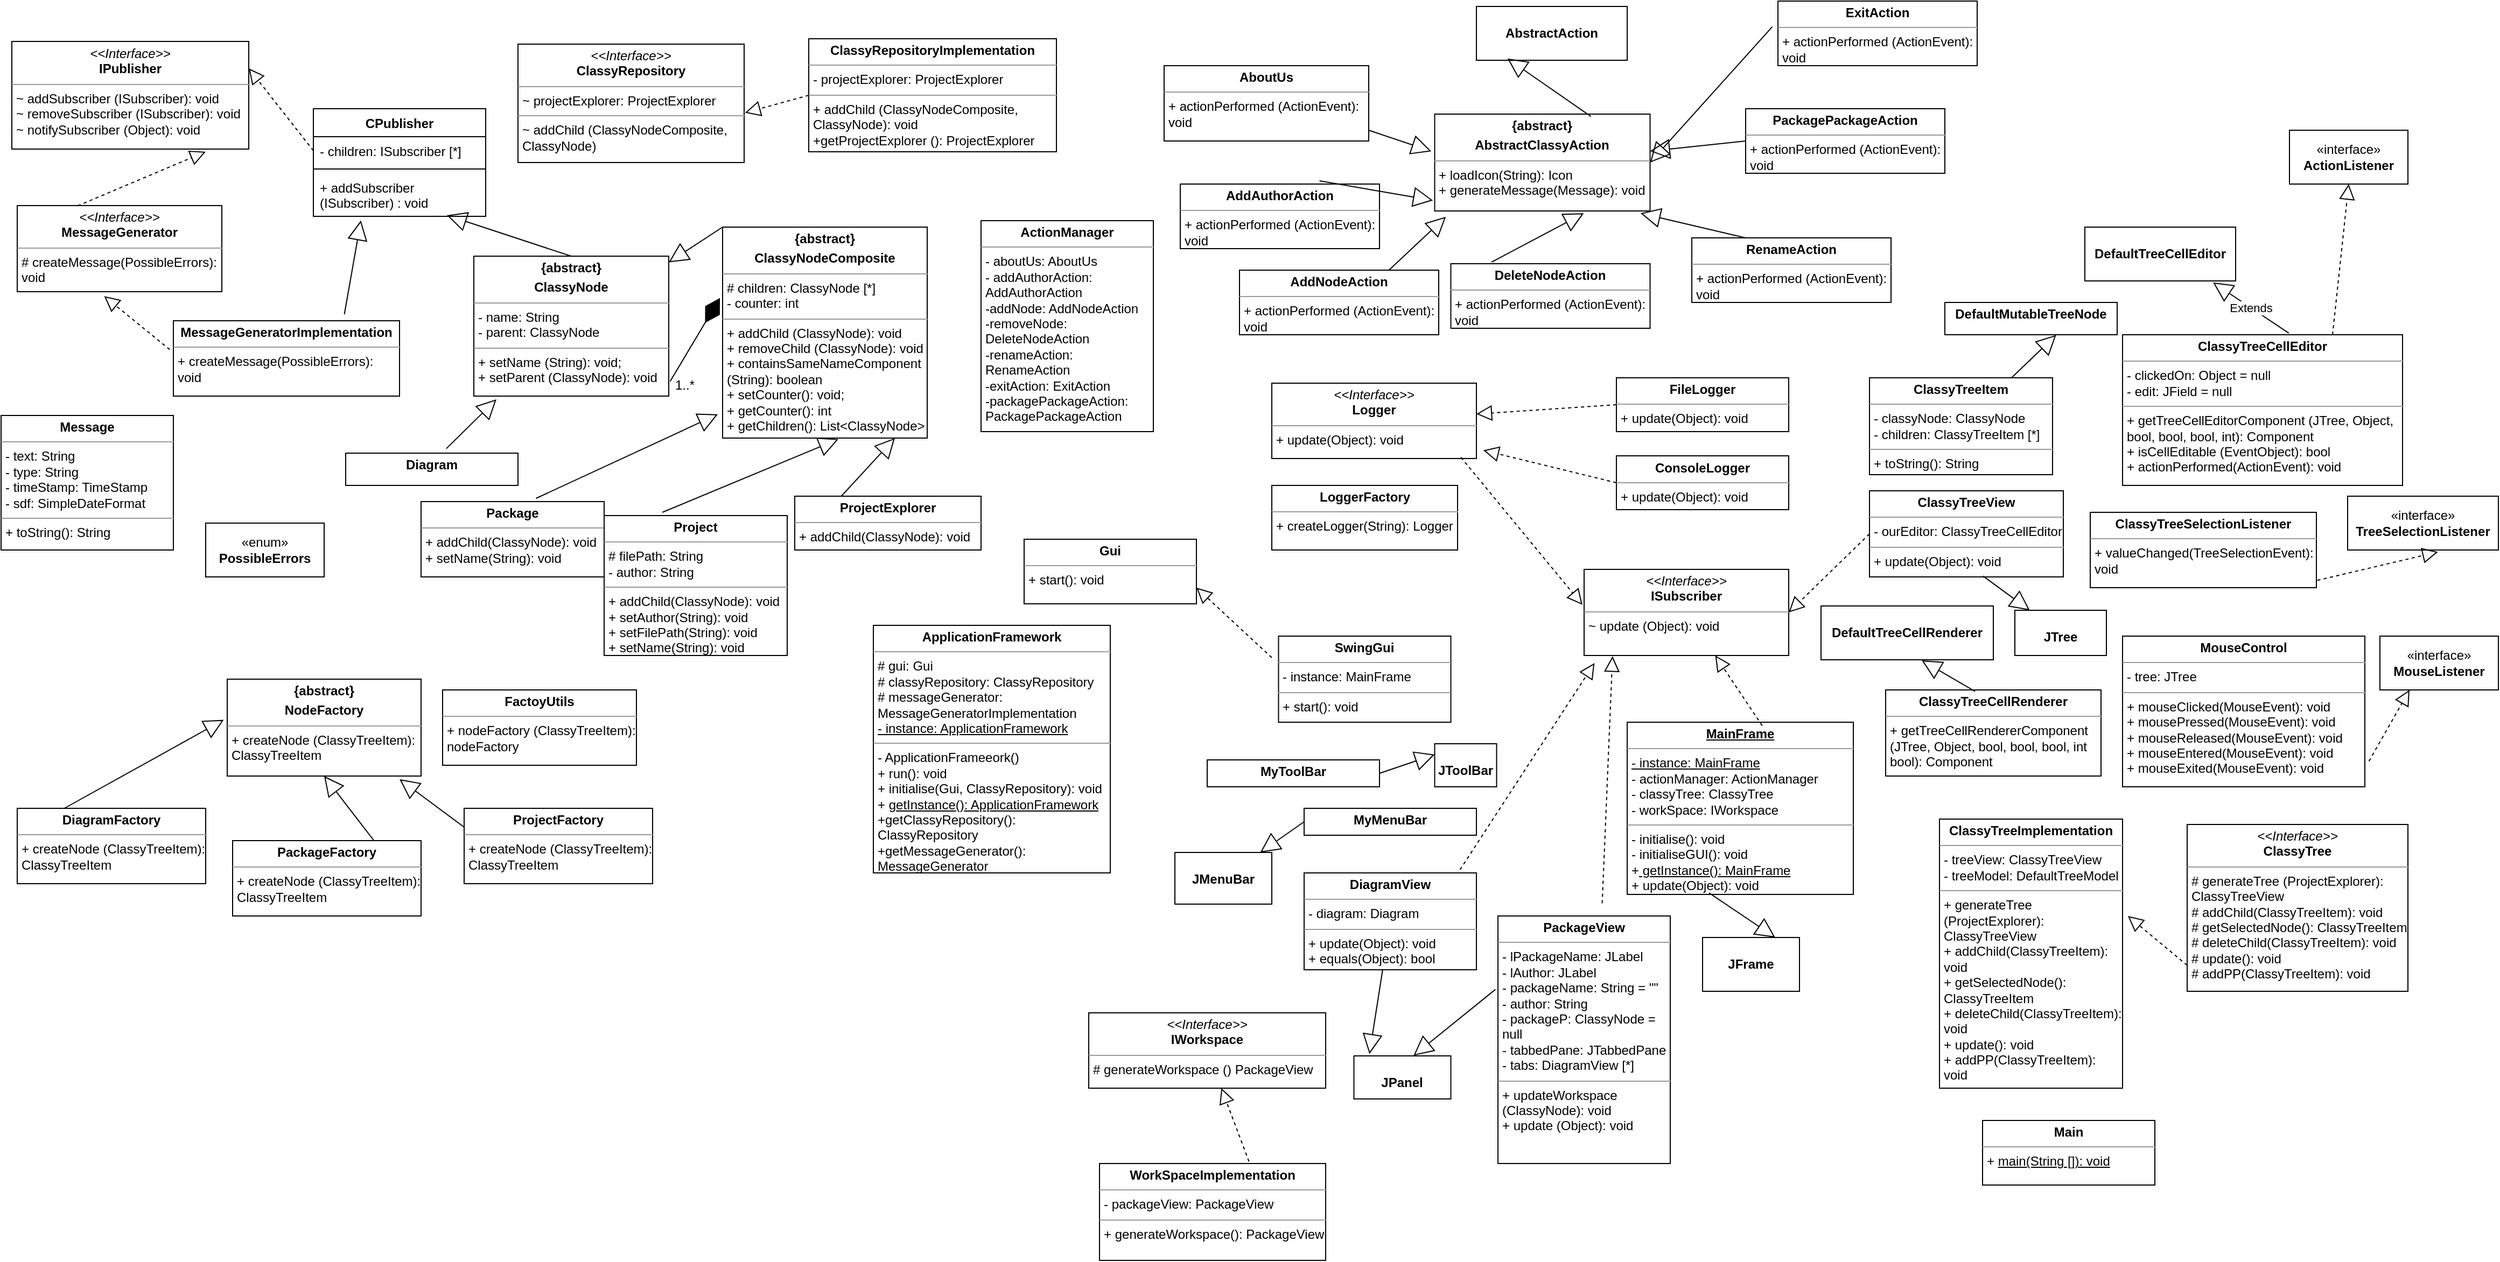<mxfile version="22.1.3" type="device">
  <diagram id="C5RBs43oDa-KdzZeNtuy" name="Page-1">
    <mxGraphModel dx="1050" dy="585" grid="1" gridSize="10" guides="1" tooltips="1" connect="1" arrows="1" fold="1" page="1" pageScale="1" pageWidth="2339" pageHeight="3300" math="0" shadow="0">
      <root>
        <mxCell id="WIyWlLk6GJQsqaUBKTNV-0" />
        <mxCell id="WIyWlLk6GJQsqaUBKTNV-1" parent="WIyWlLk6GJQsqaUBKTNV-0" />
        <mxCell id="7W5CvfdrQPlZcDnJv3r3-0" value="CPublisher" style="swimlane;fontStyle=1;align=center;verticalAlign=top;childLayout=stackLayout;horizontal=1;startSize=26;horizontalStack=0;resizeParent=1;resizeParentMax=0;resizeLast=0;collapsible=1;marginBottom=0;whiteSpace=wrap;html=1;" parent="WIyWlLk6GJQsqaUBKTNV-1" vertex="1">
          <mxGeometry x="310" y="110" width="160" height="100" as="geometry">
            <mxRectangle x="40" y="160" width="100" height="30" as="alternateBounds" />
          </mxGeometry>
        </mxCell>
        <mxCell id="7W5CvfdrQPlZcDnJv3r3-1" value="- children: ISubscriber [*]" style="text;strokeColor=none;fillColor=none;align=left;verticalAlign=top;spacingLeft=4;spacingRight=4;overflow=hidden;rotatable=0;points=[[0,0.5],[1,0.5]];portConstraint=eastwest;whiteSpace=wrap;html=1;" parent="7W5CvfdrQPlZcDnJv3r3-0" vertex="1">
          <mxGeometry y="26" width="160" height="26" as="geometry" />
        </mxCell>
        <mxCell id="7W5CvfdrQPlZcDnJv3r3-2" value="" style="line;strokeWidth=1;fillColor=none;align=left;verticalAlign=middle;spacingTop=-1;spacingLeft=3;spacingRight=3;rotatable=0;labelPosition=right;points=[];portConstraint=eastwest;strokeColor=inherit;" parent="7W5CvfdrQPlZcDnJv3r3-0" vertex="1">
          <mxGeometry y="52" width="160" height="8" as="geometry" />
        </mxCell>
        <mxCell id="7W5CvfdrQPlZcDnJv3r3-3" value="+ addSubscriber (ISubscriber) : void" style="text;strokeColor=none;fillColor=none;align=left;verticalAlign=top;spacingLeft=4;spacingRight=4;overflow=hidden;rotatable=0;points=[[0,0.5],[1,0.5]];portConstraint=eastwest;whiteSpace=wrap;html=1;" parent="7W5CvfdrQPlZcDnJv3r3-0" vertex="1">
          <mxGeometry y="60" width="160" height="40" as="geometry" />
        </mxCell>
        <mxCell id="7W5CvfdrQPlZcDnJv3r3-6" value="" style="text;strokeColor=none;fillColor=none;align=left;verticalAlign=middle;spacingTop=-1;spacingLeft=4;spacingRight=4;rotatable=0;labelPosition=right;points=[];portConstraint=eastwest;" parent="WIyWlLk6GJQsqaUBKTNV-1" vertex="1">
          <mxGeometry x="400" y="300" width="20" height="14" as="geometry" />
        </mxCell>
        <mxCell id="7W5CvfdrQPlZcDnJv3r3-10" value="&lt;p style=&quot;margin:0px;margin-top:4px;text-align:center;&quot;&gt;&lt;i&gt;&amp;lt;&amp;lt;Interface&amp;gt;&amp;gt;&lt;/i&gt;&lt;br&gt;&lt;b&gt;IPublisher&lt;/b&gt;&lt;/p&gt;&lt;hr size=&quot;1&quot;&gt;&lt;p style=&quot;margin:0px;margin-left:4px;&quot;&gt;~ addSubscriber (ISubscriber): void&lt;br&gt;~ removeSubscriber (ISubscriber): void&lt;/p&gt;&lt;p style=&quot;margin:0px;margin-left:4px;&quot;&gt;~ notifySubscriber (Object): void&lt;/p&gt;" style="verticalAlign=top;align=left;overflow=fill;fontSize=12;fontFamily=Helvetica;html=1;whiteSpace=wrap;" parent="WIyWlLk6GJQsqaUBKTNV-1" vertex="1">
          <mxGeometry x="30" y="47.5" width="220" height="100" as="geometry" />
        </mxCell>
        <mxCell id="7W5CvfdrQPlZcDnJv3r3-11" value="&lt;p style=&quot;margin:0px;margin-top:4px;text-align:center;&quot;&gt;&lt;i&gt;&amp;lt;&amp;lt;Interface&amp;gt;&amp;gt;&lt;/i&gt;&lt;br&gt;&lt;b&gt;ISubscriber&lt;/b&gt;&lt;/p&gt;&lt;hr size=&quot;1&quot;&gt;&lt;p style=&quot;margin:0px;margin-left:4px;&quot;&gt;~ update (Object): void&lt;/p&gt;" style="verticalAlign=top;align=left;overflow=fill;fontSize=12;fontFamily=Helvetica;html=1;whiteSpace=wrap;" parent="WIyWlLk6GJQsqaUBKTNV-1" vertex="1">
          <mxGeometry x="1490" y="538" width="190" height="80" as="geometry" />
        </mxCell>
        <mxCell id="7W5CvfdrQPlZcDnJv3r3-15" value="" style="endArrow=block;dashed=1;endFill=0;endSize=12;html=1;rounded=0;entryX=1;entryY=0.25;entryDx=0;entryDy=0;exitX=0;exitY=0.5;exitDx=0;exitDy=0;" parent="WIyWlLk6GJQsqaUBKTNV-1" source="7W5CvfdrQPlZcDnJv3r3-1" target="7W5CvfdrQPlZcDnJv3r3-10" edge="1">
          <mxGeometry width="160" relative="1" as="geometry">
            <mxPoint x="300" y="140" as="sourcePoint" />
            <mxPoint x="250" y="320" as="targetPoint" />
          </mxGeometry>
        </mxCell>
        <mxCell id="7W5CvfdrQPlZcDnJv3r3-16" value="&lt;p style=&quot;margin:0px;margin-top:4px;text-align:center;&quot;&gt;&lt;b&gt;{abstract}&lt;/b&gt;&lt;/p&gt;&lt;p style=&quot;margin:0px;margin-top:4px;text-align:center;&quot;&gt;&lt;b&gt;ClassyNode&lt;/b&gt;&lt;/p&gt;&lt;hr size=&quot;1&quot;&gt;&lt;p style=&quot;margin:0px;margin-left:4px;&quot;&gt;- name: String&lt;/p&gt;&lt;p style=&quot;margin:0px;margin-left:4px;&quot;&gt;- parent: ClassyNode&lt;/p&gt;&lt;hr size=&quot;1&quot;&gt;&lt;p style=&quot;margin:0px;margin-left:4px;&quot;&gt;+ setName (String): void;&lt;/p&gt;&lt;p style=&quot;margin:0px;margin-left:4px;&quot;&gt;+ setParent (ClassyNode): void&lt;/p&gt;" style="verticalAlign=top;align=left;overflow=fill;fontSize=12;fontFamily=Helvetica;html=1;whiteSpace=wrap;" parent="WIyWlLk6GJQsqaUBKTNV-1" vertex="1">
          <mxGeometry x="459" y="247" width="181" height="130" as="geometry" />
        </mxCell>
        <mxCell id="7W5CvfdrQPlZcDnJv3r3-23" value="" style="endArrow=block;endSize=16;endFill=0;html=1;rounded=0;exitX=0.5;exitY=0;exitDx=0;exitDy=0;entryX=0.775;entryY=0.975;entryDx=0;entryDy=0;entryPerimeter=0;" parent="WIyWlLk6GJQsqaUBKTNV-1" source="7W5CvfdrQPlZcDnJv3r3-16" target="7W5CvfdrQPlZcDnJv3r3-3" edge="1">
          <mxGeometry width="160" relative="1" as="geometry">
            <mxPoint x="380" y="250" as="sourcePoint" />
            <mxPoint x="540" y="250" as="targetPoint" />
          </mxGeometry>
        </mxCell>
        <mxCell id="7W5CvfdrQPlZcDnJv3r3-24" value="&lt;p style=&quot;margin:0px;margin-top:4px;text-align:center;&quot;&gt;&lt;b&gt;{abstract}&lt;/b&gt;&lt;/p&gt;&lt;p style=&quot;margin:0px;margin-top:4px;text-align:center;&quot;&gt;&lt;b&gt;ClassyNodeComposite&lt;/b&gt;&lt;/p&gt;&lt;hr size=&quot;1&quot;&gt;&lt;p style=&quot;margin:0px;margin-left:4px;&quot;&gt;# children: ClassyNode [*]&lt;/p&gt;&lt;p style=&quot;margin:0px;margin-left:4px;&quot;&gt;- counter: int&lt;/p&gt;&lt;hr size=&quot;1&quot;&gt;&lt;p style=&quot;margin:0px;margin-left:4px;&quot;&gt;+ addChild (ClassyNode): void&lt;/p&gt;&lt;p style=&quot;margin:0px;margin-left:4px;&quot;&gt;+ removeChild (ClassyNode): void&lt;/p&gt;&lt;p style=&quot;margin:0px;margin-left:4px;&quot;&gt;+ containsSameNameComponent (String): boolean&lt;/p&gt;&lt;p style=&quot;margin:0px;margin-left:4px;&quot;&gt;+ setCounter(): void;&lt;/p&gt;&lt;p style=&quot;margin:0px;margin-left:4px;&quot;&gt;+ getCounter(): int&lt;/p&gt;&lt;p style=&quot;margin:0px;margin-left:4px;&quot;&gt;+ getChildren(): List&amp;lt;ClassyNode&amp;gt;&lt;/p&gt;" style="verticalAlign=top;align=left;overflow=fill;fontSize=12;fontFamily=Helvetica;html=1;whiteSpace=wrap;" parent="WIyWlLk6GJQsqaUBKTNV-1" vertex="1">
          <mxGeometry x="690" y="220" width="190" height="196" as="geometry" />
        </mxCell>
        <mxCell id="7W5CvfdrQPlZcDnJv3r3-26" value="&lt;p style=&quot;margin:0px;margin-top:4px;text-align:center;&quot;&gt;&lt;i&gt;&amp;lt;&amp;lt;Interface&amp;gt;&amp;gt;&lt;/i&gt;&lt;br&gt;&lt;b&gt;ClassyRepository&lt;/b&gt;&lt;/p&gt;&lt;hr size=&quot;1&quot;&gt;&lt;p style=&quot;margin:0px;margin-left:4px;&quot;&gt;~ projectExplorer: ProjectExplorer&lt;/p&gt;&lt;hr size=&quot;1&quot;&gt;&lt;p style=&quot;margin:0px;margin-left:4px;&quot;&gt;~ addChild (ClassyNodeComposite, ClassyNode)&lt;/p&gt;" style="verticalAlign=top;align=left;overflow=fill;fontSize=12;fontFamily=Helvetica;html=1;whiteSpace=wrap;" parent="WIyWlLk6GJQsqaUBKTNV-1" vertex="1">
          <mxGeometry x="500" y="50" width="210" height="110" as="geometry" />
        </mxCell>
        <mxCell id="7W5CvfdrQPlZcDnJv3r3-27" value="&lt;p style=&quot;margin:0px;margin-top:4px;text-align:center;&quot;&gt;&lt;b&gt;ClassyRepositoryImplementation&lt;/b&gt;&lt;/p&gt;&lt;hr size=&quot;1&quot;&gt;&lt;p style=&quot;margin:0px;margin-left:4px;&quot;&gt;- projectExplorer: ProjectExplorer&lt;/p&gt;&lt;hr size=&quot;1&quot;&gt;&lt;p style=&quot;margin:0px;margin-left:4px;&quot;&gt;+ addChild (ClassyNodeComposite, ClassyNode): void&lt;/p&gt;&lt;p style=&quot;margin:0px;margin-left:4px;&quot;&gt;+getProjectExplorer (): ProjectExplorer&lt;/p&gt;" style="verticalAlign=top;align=left;overflow=fill;fontSize=12;fontFamily=Helvetica;html=1;whiteSpace=wrap;" parent="WIyWlLk6GJQsqaUBKTNV-1" vertex="1">
          <mxGeometry x="770" y="45" width="230" height="105" as="geometry" />
        </mxCell>
        <mxCell id="7W5CvfdrQPlZcDnJv3r3-28" value="" style="endArrow=block;dashed=1;endFill=0;endSize=12;html=1;rounded=0;entryX=1.004;entryY=0.58;entryDx=0;entryDy=0;entryPerimeter=0;exitX=0;exitY=0.5;exitDx=0;exitDy=0;" parent="WIyWlLk6GJQsqaUBKTNV-1" source="7W5CvfdrQPlZcDnJv3r3-27" target="7W5CvfdrQPlZcDnJv3r3-26" edge="1">
          <mxGeometry width="160" relative="1" as="geometry">
            <mxPoint x="460" y="200" as="sourcePoint" />
            <mxPoint x="620" y="200" as="targetPoint" />
          </mxGeometry>
        </mxCell>
        <mxCell id="7W5CvfdrQPlZcDnJv3r3-29" value="&lt;p style=&quot;margin:0px;margin-top:4px;text-align:center;&quot;&gt;&lt;b&gt;Diagram&lt;/b&gt;&lt;/p&gt;" style="verticalAlign=top;align=left;overflow=fill;fontSize=12;fontFamily=Helvetica;html=1;whiteSpace=wrap;" parent="WIyWlLk6GJQsqaUBKTNV-1" vertex="1">
          <mxGeometry x="340" y="430" width="160" height="30" as="geometry" />
        </mxCell>
        <mxCell id="7W5CvfdrQPlZcDnJv3r3-30" value="" style="endArrow=block;endSize=16;endFill=0;html=1;rounded=0;exitX=0.584;exitY=-0.14;exitDx=0;exitDy=0;exitPerimeter=0;entryX=0.116;entryY=1.023;entryDx=0;entryDy=0;entryPerimeter=0;" parent="WIyWlLk6GJQsqaUBKTNV-1" source="7W5CvfdrQPlZcDnJv3r3-29" target="7W5CvfdrQPlZcDnJv3r3-16" edge="1">
          <mxGeometry width="160" relative="1" as="geometry">
            <mxPoint x="460" y="400" as="sourcePoint" />
            <mxPoint x="300" y="420" as="targetPoint" />
          </mxGeometry>
        </mxCell>
        <mxCell id="7W5CvfdrQPlZcDnJv3r3-31" value="&lt;p style=&quot;margin:0px;margin-top:4px;text-align:center;&quot;&gt;&lt;b&gt;Package&lt;/b&gt;&lt;/p&gt;&lt;hr size=&quot;1&quot;&gt;&lt;p style=&quot;margin:0px;margin-left:4px;&quot;&gt;+ addChild(ClassyNode): void&lt;/p&gt;&lt;p style=&quot;margin:0px;margin-left:4px;&quot;&gt;+ setName(String): void&lt;/p&gt;" style="verticalAlign=top;align=left;overflow=fill;fontSize=12;fontFamily=Helvetica;html=1;whiteSpace=wrap;" parent="WIyWlLk6GJQsqaUBKTNV-1" vertex="1">
          <mxGeometry x="410" y="475" width="170" height="70" as="geometry" />
        </mxCell>
        <mxCell id="7W5CvfdrQPlZcDnJv3r3-32" value="" style="endArrow=block;endSize=16;endFill=0;html=1;rounded=0;exitX=0.628;exitY=-0.043;exitDx=0;exitDy=0;exitPerimeter=0;entryX=-0.023;entryY=0.887;entryDx=0;entryDy=0;entryPerimeter=0;" parent="WIyWlLk6GJQsqaUBKTNV-1" source="7W5CvfdrQPlZcDnJv3r3-31" target="7W5CvfdrQPlZcDnJv3r3-24" edge="1">
          <mxGeometry width="160" relative="1" as="geometry">
            <mxPoint x="460" y="400" as="sourcePoint" />
            <mxPoint x="620" y="400" as="targetPoint" />
          </mxGeometry>
        </mxCell>
        <mxCell id="7W5CvfdrQPlZcDnJv3r3-33" value="&lt;p style=&quot;margin:0px;margin-top:4px;text-align:center;&quot;&gt;&lt;b&gt;Project&lt;/b&gt;&lt;/p&gt;&lt;hr size=&quot;1&quot;&gt;&lt;p style=&quot;margin:0px;margin-left:4px;&quot;&gt;# filePath: String&lt;/p&gt;&lt;p style=&quot;margin:0px;margin-left:4px;&quot;&gt;- author: String&lt;/p&gt;&lt;hr size=&quot;1&quot;&gt;&lt;p style=&quot;margin:0px;margin-left:4px;&quot;&gt;+ addChild(ClassyNode): void&lt;/p&gt;&lt;p style=&quot;margin:0px;margin-left:4px;&quot;&gt;+ setAuthor(String): void&lt;/p&gt;&lt;p style=&quot;margin:0px;margin-left:4px;&quot;&gt;+ setFilePath(String): void&lt;/p&gt;&lt;p style=&quot;margin:0px;margin-left:4px;&quot;&gt;+ setName(String): void&lt;/p&gt;" style="verticalAlign=top;align=left;overflow=fill;fontSize=12;fontFamily=Helvetica;html=1;whiteSpace=wrap;" parent="WIyWlLk6GJQsqaUBKTNV-1" vertex="1">
          <mxGeometry x="580" y="488" width="170" height="130" as="geometry" />
        </mxCell>
        <mxCell id="7W5CvfdrQPlZcDnJv3r3-35" value="" style="endArrow=block;endSize=16;endFill=0;html=1;rounded=0;exitX=0.318;exitY=-0.023;exitDx=0;exitDy=0;exitPerimeter=0;entryX=0.566;entryY=1.005;entryDx=0;entryDy=0;entryPerimeter=0;" parent="WIyWlLk6GJQsqaUBKTNV-1" source="7W5CvfdrQPlZcDnJv3r3-33" target="7W5CvfdrQPlZcDnJv3r3-24" edge="1">
          <mxGeometry x="0.109" y="-14" width="160" relative="1" as="geometry">
            <mxPoint x="460" y="400" as="sourcePoint" />
            <mxPoint x="620" y="400" as="targetPoint" />
            <mxPoint as="offset" />
          </mxGeometry>
        </mxCell>
        <mxCell id="7W5CvfdrQPlZcDnJv3r3-36" value="&lt;p style=&quot;margin:0px;margin-top:4px;text-align:center;&quot;&gt;&lt;b&gt;ProjectExplorer&lt;/b&gt;&lt;/p&gt;&lt;hr size=&quot;1&quot;&gt;&lt;p style=&quot;margin:0px;margin-left:4px;&quot;&gt;+ addChild(ClassyNode): void&lt;/p&gt;" style="verticalAlign=top;align=left;overflow=fill;fontSize=12;fontFamily=Helvetica;html=1;whiteSpace=wrap;" parent="WIyWlLk6GJQsqaUBKTNV-1" vertex="1">
          <mxGeometry x="757" y="470" width="173" height="50" as="geometry" />
        </mxCell>
        <mxCell id="7W5CvfdrQPlZcDnJv3r3-37" value="" style="endArrow=block;endSize=16;endFill=0;html=1;rounded=0;exitX=0.25;exitY=0;exitDx=0;exitDy=0;entryX=0.842;entryY=1;entryDx=0;entryDy=0;entryPerimeter=0;" parent="WIyWlLk6GJQsqaUBKTNV-1" source="7W5CvfdrQPlZcDnJv3r3-36" target="7W5CvfdrQPlZcDnJv3r3-24" edge="1">
          <mxGeometry width="160" relative="1" as="geometry">
            <mxPoint x="460" y="300" as="sourcePoint" />
            <mxPoint x="620" y="300" as="targetPoint" />
          </mxGeometry>
        </mxCell>
        <mxCell id="7W5CvfdrQPlZcDnJv3r3-38" value="&lt;p style=&quot;margin:0px;margin-top:4px;text-align:center;&quot;&gt;&lt;b&gt;FactoyUtils&lt;/b&gt;&lt;/p&gt;&lt;hr size=&quot;1&quot;&gt;&lt;p style=&quot;margin:0px;margin-left:4px;&quot;&gt;+ nodeFactory (ClassyTreeItem): nodeFactory&lt;/p&gt;" style="verticalAlign=top;align=left;overflow=fill;fontSize=12;fontFamily=Helvetica;html=1;whiteSpace=wrap;" parent="WIyWlLk6GJQsqaUBKTNV-1" vertex="1">
          <mxGeometry x="430" y="650" width="180" height="70" as="geometry" />
        </mxCell>
        <mxCell id="7W5CvfdrQPlZcDnJv3r3-39" value="&lt;p style=&quot;margin:0px;margin-top:4px;text-align:center;&quot;&gt;&lt;b&gt;{abstract}&lt;/b&gt;&lt;/p&gt;&lt;p style=&quot;margin:0px;margin-top:4px;text-align:center;&quot;&gt;&lt;b&gt;NodeFactory&lt;/b&gt;&lt;/p&gt;&lt;hr size=&quot;1&quot;&gt;&lt;p style=&quot;margin:0px;margin-left:4px;&quot;&gt;+ createNode (ClassyTreeItem): ClassyTreeItem&lt;/p&gt;" style="verticalAlign=top;align=left;overflow=fill;fontSize=12;fontFamily=Helvetica;html=1;whiteSpace=wrap;" parent="WIyWlLk6GJQsqaUBKTNV-1" vertex="1">
          <mxGeometry x="230" y="640" width="180" height="90" as="geometry" />
        </mxCell>
        <mxCell id="7W5CvfdrQPlZcDnJv3r3-40" value="&lt;p style=&quot;margin:0px;margin-top:4px;text-align:center;&quot;&gt;&lt;b&gt;DiagramFactory&lt;/b&gt;&lt;/p&gt;&lt;hr size=&quot;1&quot;&gt;&lt;p style=&quot;margin:0px;margin-left:4px;&quot;&gt;&lt;span style=&quot;background-color: initial;&quot;&gt;+ createNode (ClassyTreeItem): ClassyTreeItem&lt;/span&gt;&lt;/p&gt;" style="verticalAlign=top;align=left;overflow=fill;fontSize=12;fontFamily=Helvetica;html=1;whiteSpace=wrap;" parent="WIyWlLk6GJQsqaUBKTNV-1" vertex="1">
          <mxGeometry x="35" y="760" width="175" height="70" as="geometry" />
        </mxCell>
        <mxCell id="7W5CvfdrQPlZcDnJv3r3-41" value="" style="endArrow=block;endSize=16;endFill=0;html=1;rounded=0;exitX=0.25;exitY=0;exitDx=0;exitDy=0;entryX=-0.018;entryY=0.42;entryDx=0;entryDy=0;entryPerimeter=0;" parent="WIyWlLk6GJQsqaUBKTNV-1" source="7W5CvfdrQPlZcDnJv3r3-40" target="7W5CvfdrQPlZcDnJv3r3-39" edge="1">
          <mxGeometry width="160" relative="1" as="geometry">
            <mxPoint x="450" y="620" as="sourcePoint" />
            <mxPoint x="610" y="620" as="targetPoint" />
          </mxGeometry>
        </mxCell>
        <mxCell id="7W5CvfdrQPlZcDnJv3r3-42" value="&lt;p style=&quot;margin:0px;margin-top:4px;text-align:center;&quot;&gt;&lt;b&gt;PackageFactory&lt;/b&gt;&lt;/p&gt;&lt;hr size=&quot;1&quot;&gt;&lt;p style=&quot;margin:0px;margin-left:4px;&quot;&gt;&lt;span style=&quot;background-color: initial;&quot;&gt;+ createNode (ClassyTreeItem): ClassyTreeItem&lt;/span&gt;&lt;/p&gt;" style="verticalAlign=top;align=left;overflow=fill;fontSize=12;fontFamily=Helvetica;html=1;whiteSpace=wrap;" parent="WIyWlLk6GJQsqaUBKTNV-1" vertex="1">
          <mxGeometry x="235" y="790" width="175" height="70" as="geometry" />
        </mxCell>
        <mxCell id="7W5CvfdrQPlZcDnJv3r3-43" value="&lt;p style=&quot;margin:0px;margin-top:4px;text-align:center;&quot;&gt;&lt;b&gt;ProjectFactory&lt;/b&gt;&lt;/p&gt;&lt;hr size=&quot;1&quot;&gt;&lt;p style=&quot;margin:0px;margin-left:4px;&quot;&gt;&lt;span style=&quot;background-color: initial;&quot;&gt;+ createNode (ClassyTreeItem): ClassyTreeItem&lt;/span&gt;&lt;/p&gt;" style="verticalAlign=top;align=left;overflow=fill;fontSize=12;fontFamily=Helvetica;html=1;whiteSpace=wrap;" parent="WIyWlLk6GJQsqaUBKTNV-1" vertex="1">
          <mxGeometry x="450" y="760" width="175" height="70" as="geometry" />
        </mxCell>
        <mxCell id="7W5CvfdrQPlZcDnJv3r3-44" value="" style="endArrow=block;endSize=16;endFill=0;html=1;rounded=0;exitX=0.75;exitY=0;exitDx=0;exitDy=0;entryX=0.5;entryY=1;entryDx=0;entryDy=0;" parent="WIyWlLk6GJQsqaUBKTNV-1" source="7W5CvfdrQPlZcDnJv3r3-42" target="7W5CvfdrQPlZcDnJv3r3-39" edge="1">
          <mxGeometry width="160" relative="1" as="geometry">
            <mxPoint x="450" y="620" as="sourcePoint" />
            <mxPoint x="610" y="620" as="targetPoint" />
          </mxGeometry>
        </mxCell>
        <mxCell id="7W5CvfdrQPlZcDnJv3r3-45" value="" style="endArrow=block;endSize=16;endFill=0;html=1;rounded=0;exitX=0;exitY=0.25;exitDx=0;exitDy=0;entryX=0.889;entryY=1.033;entryDx=0;entryDy=0;entryPerimeter=0;" parent="WIyWlLk6GJQsqaUBKTNV-1" source="7W5CvfdrQPlZcDnJv3r3-43" target="7W5CvfdrQPlZcDnJv3r3-39" edge="1">
          <mxGeometry width="160" relative="1" as="geometry">
            <mxPoint x="450" y="620" as="sourcePoint" />
            <mxPoint x="410" y="720" as="targetPoint" />
          </mxGeometry>
        </mxCell>
        <mxCell id="7W5CvfdrQPlZcDnJv3r3-50" value="&lt;p style=&quot;margin:0px;margin-top:4px;text-align:center;&quot;&gt;&lt;b&gt;{abstract}&lt;/b&gt;&lt;/p&gt;&lt;p style=&quot;margin:0px;margin-top:4px;text-align:center;&quot;&gt;&lt;b&gt;AbstractClassyAction&lt;/b&gt;&lt;/p&gt;&lt;hr size=&quot;1&quot;&gt;&lt;p style=&quot;margin:0px;margin-left:4px;&quot;&gt;+ loadIcon(String): Icon&lt;/p&gt;&lt;p style=&quot;margin:0px;margin-left:4px;&quot;&gt;+ generateMessage(Message): void&lt;/p&gt;" style="verticalAlign=top;align=left;overflow=fill;fontSize=12;fontFamily=Helvetica;html=1;whiteSpace=wrap;" parent="WIyWlLk6GJQsqaUBKTNV-1" vertex="1">
          <mxGeometry x="1351.25" y="115" width="200" height="90" as="geometry" />
        </mxCell>
        <mxCell id="7W5CvfdrQPlZcDnJv3r3-52" value="&lt;p style=&quot;margin:0px;margin-top:4px;text-align:center;&quot;&gt;&lt;b&gt;AboutUs&lt;/b&gt;&lt;/p&gt;&lt;hr size=&quot;1&quot;&gt;&lt;p style=&quot;margin:0px;margin-left:4px;&quot;&gt;+ actionPerformed (ActionEvent): void&lt;/p&gt;" style="verticalAlign=top;align=left;overflow=fill;fontSize=12;fontFamily=Helvetica;html=1;whiteSpace=wrap;" parent="WIyWlLk6GJQsqaUBKTNV-1" vertex="1">
          <mxGeometry x="1100" y="70" width="190" height="70" as="geometry" />
        </mxCell>
        <mxCell id="7W5CvfdrQPlZcDnJv3r3-53" value="" style="endArrow=block;endSize=16;endFill=0;html=1;rounded=0;exitX=1.017;exitY=0.614;exitDx=0;exitDy=0;exitPerimeter=0;entryX=-0.016;entryY=0.384;entryDx=0;entryDy=0;entryPerimeter=0;" parent="WIyWlLk6GJQsqaUBKTNV-1" target="7W5CvfdrQPlZcDnJv3r3-50" edge="1">
          <mxGeometry x="0.249" y="-6" width="160" relative="1" as="geometry">
            <mxPoint x="1290" y="130.0" as="sourcePoint" />
            <mxPoint x="1376.77" y="237.02" as="targetPoint" />
            <mxPoint y="1" as="offset" />
          </mxGeometry>
        </mxCell>
        <mxCell id="7W5CvfdrQPlZcDnJv3r3-54" value="&lt;p style=&quot;margin:0px;margin-top:4px;text-align:center;&quot;&gt;&lt;b&gt;AddAuthorAction&lt;/b&gt;&lt;/p&gt;&lt;hr size=&quot;1&quot;&gt;&lt;p style=&quot;margin:0px;margin-left:4px;&quot;&gt;+ actionPerformed (ActionEvent): void&lt;/p&gt;" style="verticalAlign=top;align=left;overflow=fill;fontSize=12;fontFamily=Helvetica;html=1;whiteSpace=wrap;" parent="WIyWlLk6GJQsqaUBKTNV-1" vertex="1">
          <mxGeometry x="1115" y="180" width="185" height="60" as="geometry" />
        </mxCell>
        <mxCell id="7W5CvfdrQPlZcDnJv3r3-55" value="" style="endArrow=block;endSize=16;endFill=0;html=1;rounded=0;entryX=-0.008;entryY=0.891;entryDx=0;entryDy=0;entryPerimeter=0;exitX=0.699;exitY=-0.05;exitDx=0;exitDy=0;exitPerimeter=0;" parent="WIyWlLk6GJQsqaUBKTNV-1" source="7W5CvfdrQPlZcDnJv3r3-54" target="7W5CvfdrQPlZcDnJv3r3-50" edge="1">
          <mxGeometry x="-0.005" width="160" relative="1" as="geometry">
            <mxPoint x="1220" y="220" as="sourcePoint" />
            <mxPoint x="1380" y="220" as="targetPoint" />
            <mxPoint as="offset" />
          </mxGeometry>
        </mxCell>
        <mxCell id="7W5CvfdrQPlZcDnJv3r3-56" value="&lt;p style=&quot;margin:0px;margin-top:4px;text-align:center;&quot;&gt;&lt;b&gt;AddNodeAction&lt;/b&gt;&lt;/p&gt;&lt;hr size=&quot;1&quot;&gt;&lt;p style=&quot;margin:0px;margin-left:4px;&quot;&gt;+ actionPerformed (ActionEvent): void&lt;/p&gt;" style="verticalAlign=top;align=left;overflow=fill;fontSize=12;fontFamily=Helvetica;html=1;whiteSpace=wrap;" parent="WIyWlLk6GJQsqaUBKTNV-1" vertex="1">
          <mxGeometry x="1170" y="260" width="185" height="60" as="geometry" />
        </mxCell>
        <mxCell id="7W5CvfdrQPlZcDnJv3r3-57" value="&lt;p style=&quot;margin:0px;margin-top:4px;text-align:center;&quot;&gt;&lt;b&gt;DeleteNodeAction&lt;/b&gt;&lt;/p&gt;&lt;hr size=&quot;1&quot;&gt;&lt;p style=&quot;margin:0px;margin-left:4px;&quot;&gt;+ actionPerformed (ActionEvent): void&lt;/p&gt;" style="verticalAlign=top;align=left;overflow=fill;fontSize=12;fontFamily=Helvetica;html=1;whiteSpace=wrap;" parent="WIyWlLk6GJQsqaUBKTNV-1" vertex="1">
          <mxGeometry x="1366.25" y="254" width="185" height="60" as="geometry" />
        </mxCell>
        <mxCell id="7W5CvfdrQPlZcDnJv3r3-58" value="" style="endArrow=block;endSize=16;endFill=0;html=1;rounded=0;exitX=0.75;exitY=0;exitDx=0;exitDy=0;entryX=0.052;entryY=1.06;entryDx=0;entryDy=0;entryPerimeter=0;" parent="WIyWlLk6GJQsqaUBKTNV-1" source="7W5CvfdrQPlZcDnJv3r3-56" target="7W5CvfdrQPlZcDnJv3r3-50" edge="1">
          <mxGeometry width="160" relative="1" as="geometry">
            <mxPoint x="1220" y="220" as="sourcePoint" />
            <mxPoint x="1380" y="220" as="targetPoint" />
          </mxGeometry>
        </mxCell>
        <mxCell id="7W5CvfdrQPlZcDnJv3r3-59" value="" style="endArrow=block;endSize=16;endFill=0;html=1;rounded=0;entryX=0.692;entryY=1.024;entryDx=0;entryDy=0;entryPerimeter=0;exitX=0.204;exitY=-0.023;exitDx=0;exitDy=0;exitPerimeter=0;" parent="WIyWlLk6GJQsqaUBKTNV-1" source="7W5CvfdrQPlZcDnJv3r3-57" target="7W5CvfdrQPlZcDnJv3r3-50" edge="1">
          <mxGeometry width="160" relative="1" as="geometry">
            <mxPoint x="1220" y="220" as="sourcePoint" />
            <mxPoint x="1380" y="220" as="targetPoint" />
          </mxGeometry>
        </mxCell>
        <mxCell id="7W5CvfdrQPlZcDnJv3r3-60" value="&lt;p style=&quot;margin:0px;margin-top:4px;text-align:center;&quot;&gt;&lt;b&gt;ExitAction&lt;/b&gt;&lt;/p&gt;&lt;hr size=&quot;1&quot;&gt;&lt;p style=&quot;margin:0px;margin-left:4px;&quot;&gt;+ actionPerformed (ActionEvent): void&lt;/p&gt;" style="verticalAlign=top;align=left;overflow=fill;fontSize=12;fontFamily=Helvetica;html=1;whiteSpace=wrap;" parent="WIyWlLk6GJQsqaUBKTNV-1" vertex="1">
          <mxGeometry x="1670" y="10" width="185" height="60" as="geometry" />
        </mxCell>
        <mxCell id="7W5CvfdrQPlZcDnJv3r3-61" value="&lt;p style=&quot;margin:0px;margin-top:4px;text-align:center;&quot;&gt;&lt;b&gt;PackagePackageAction&lt;/b&gt;&lt;/p&gt;&lt;hr size=&quot;1&quot;&gt;&lt;p style=&quot;margin:0px;margin-left:4px;&quot;&gt;+ actionPerformed (ActionEvent): void&lt;/p&gt;" style="verticalAlign=top;align=left;overflow=fill;fontSize=12;fontFamily=Helvetica;html=1;whiteSpace=wrap;" parent="WIyWlLk6GJQsqaUBKTNV-1" vertex="1">
          <mxGeometry x="1640" y="110" width="185" height="60" as="geometry" />
        </mxCell>
        <mxCell id="7W5CvfdrQPlZcDnJv3r3-62" value="&lt;p style=&quot;margin:0px;margin-top:4px;text-align:center;&quot;&gt;&lt;b&gt;RenameAction&lt;/b&gt;&lt;/p&gt;&lt;hr size=&quot;1&quot;&gt;&lt;p style=&quot;margin:0px;margin-left:4px;&quot;&gt;+ actionPerformed (ActionEvent): void&lt;/p&gt;" style="verticalAlign=top;align=left;overflow=fill;fontSize=12;fontFamily=Helvetica;html=1;whiteSpace=wrap;" parent="WIyWlLk6GJQsqaUBKTNV-1" vertex="1">
          <mxGeometry x="1590" y="230" width="185" height="60" as="geometry" />
        </mxCell>
        <mxCell id="7W5CvfdrQPlZcDnJv3r3-63" value="" style="endArrow=block;endSize=16;endFill=0;html=1;rounded=0;exitX=-0.028;exitY=0.397;exitDx=0;exitDy=0;exitPerimeter=0;entryX=1;entryY=0.5;entryDx=0;entryDy=0;" parent="WIyWlLk6GJQsqaUBKTNV-1" source="7W5CvfdrQPlZcDnJv3r3-60" target="7W5CvfdrQPlZcDnJv3r3-50" edge="1">
          <mxGeometry x="-0.045" y="24" width="160" relative="1" as="geometry">
            <mxPoint x="1560" y="220" as="sourcePoint" />
            <mxPoint x="1580" y="110" as="targetPoint" />
            <mxPoint as="offset" />
          </mxGeometry>
        </mxCell>
        <mxCell id="7W5CvfdrQPlZcDnJv3r3-65" value="" style="endArrow=block;endSize=16;endFill=0;html=1;rounded=0;exitX=0;exitY=0.5;exitDx=0;exitDy=0;" parent="WIyWlLk6GJQsqaUBKTNV-1" source="7W5CvfdrQPlZcDnJv3r3-61" target="7W5CvfdrQPlZcDnJv3r3-50" edge="1">
          <mxGeometry x="-0.12" y="2" width="160" relative="1" as="geometry">
            <mxPoint x="1630" y="140" as="sourcePoint" />
            <mxPoint x="1720" y="220" as="targetPoint" />
            <mxPoint y="-1" as="offset" />
          </mxGeometry>
        </mxCell>
        <mxCell id="7W5CvfdrQPlZcDnJv3r3-66" value="" style="endArrow=block;endSize=16;endFill=0;html=1;rounded=0;entryX=0.956;entryY=1.024;entryDx=0;entryDy=0;entryPerimeter=0;" parent="WIyWlLk6GJQsqaUBKTNV-1" target="7W5CvfdrQPlZcDnJv3r3-50" edge="1">
          <mxGeometry x="-0.085" y="-7" width="160" relative="1" as="geometry">
            <mxPoint x="1640" y="230" as="sourcePoint" />
            <mxPoint x="1720" y="220" as="targetPoint" />
            <mxPoint x="1" as="offset" />
          </mxGeometry>
        </mxCell>
        <mxCell id="7W5CvfdrQPlZcDnJv3r3-67" value="&lt;p style=&quot;margin:0px;margin-top:4px;text-align:center;&quot;&gt;&lt;b&gt;ActionManager&lt;/b&gt;&lt;/p&gt;&lt;hr size=&quot;1&quot;&gt;&lt;p style=&quot;margin:0px;margin-left:4px;&quot;&gt;- aboutUs: AboutUs&lt;/p&gt;&lt;p style=&quot;margin:0px;margin-left:4px;&quot;&gt;- addAuthorAction: AddAuthorAction&lt;/p&gt;&lt;p style=&quot;margin:0px;margin-left:4px;&quot;&gt;-addNode: AddNodeAction&lt;/p&gt;&lt;p style=&quot;margin:0px;margin-left:4px;&quot;&gt;-removeNode: DeleteNodeAction&lt;/p&gt;&lt;p style=&quot;margin:0px;margin-left:4px;&quot;&gt;-renameAction: RenameAction&lt;/p&gt;&lt;p style=&quot;margin:0px;margin-left:4px;&quot;&gt;-exitAction: ExitAction&lt;/p&gt;&lt;p style=&quot;margin:0px;margin-left:4px;&quot;&gt;-packagePackageAction: PackagePackageAction&lt;/p&gt;" style="verticalAlign=top;align=left;overflow=fill;fontSize=12;fontFamily=Helvetica;html=1;whiteSpace=wrap;" parent="WIyWlLk6GJQsqaUBKTNV-1" vertex="1">
          <mxGeometry x="930" y="214" width="160" height="196" as="geometry" />
        </mxCell>
        <mxCell id="7W5CvfdrQPlZcDnJv3r3-68" value="&lt;p style=&quot;margin:0px;margin-top:4px;text-align:center;&quot;&gt;&lt;b&gt;Gui&lt;/b&gt;&lt;/p&gt;&lt;hr size=&quot;1&quot;&gt;&lt;p style=&quot;margin:0px;margin-left:4px;&quot;&gt;+ start(): void&lt;/p&gt;" style="verticalAlign=top;align=left;overflow=fill;fontSize=12;fontFamily=Helvetica;html=1;whiteSpace=wrap;" parent="WIyWlLk6GJQsqaUBKTNV-1" vertex="1">
          <mxGeometry x="970" y="510" width="160" height="60" as="geometry" />
        </mxCell>
        <mxCell id="7W5CvfdrQPlZcDnJv3r3-69" value="&lt;p style=&quot;margin:0px;margin-top:4px;text-align:center;&quot;&gt;&lt;b&gt;ApplicationFramework&lt;/b&gt;&lt;/p&gt;&lt;hr size=&quot;1&quot;&gt;&lt;p style=&quot;margin:0px;margin-left:4px;&quot;&gt;# gui: Gui&lt;/p&gt;&lt;p style=&quot;margin:0px;margin-left:4px;&quot;&gt;# classyRepository: ClassyRepository&lt;/p&gt;&lt;p style=&quot;margin:0px;margin-left:4px;&quot;&gt;# messageGenerator: MessageGeneratorImplementation&lt;/p&gt;&lt;p style=&quot;margin:0px;margin-left:4px;&quot;&gt;&lt;u&gt;- instance: ApplicationFramework&lt;/u&gt;&lt;/p&gt;&lt;hr size=&quot;1&quot;&gt;&lt;p style=&quot;margin:0px;margin-left:4px;&quot;&gt;- ApplicationFrameeork()&lt;/p&gt;&lt;p style=&quot;margin:0px;margin-left:4px;&quot;&gt;+ run(): void&lt;/p&gt;&lt;p style=&quot;margin:0px;margin-left:4px;&quot;&gt;+ initialise(Gui, ClassyRepository): void&lt;/p&gt;&lt;p style=&quot;margin:0px;margin-left:4px;&quot;&gt;+ &lt;u&gt;getInstance(): ApplicationFramework&lt;/u&gt;&lt;/p&gt;&lt;p style=&quot;margin:0px;margin-left:4px;&quot;&gt;+getClassyRepository(): ClassyRepository&lt;/p&gt;&lt;p style=&quot;margin:0px;margin-left:4px;&quot;&gt;+getMessageGenerator(): MessageGenerator&lt;/p&gt;&lt;p style=&quot;margin:0px;margin-left:4px;&quot;&gt;&lt;br&gt;&lt;/p&gt;" style="verticalAlign=top;align=left;overflow=fill;fontSize=12;fontFamily=Helvetica;html=1;whiteSpace=wrap;" parent="WIyWlLk6GJQsqaUBKTNV-1" vertex="1">
          <mxGeometry x="830" y="590" width="220" height="230" as="geometry" />
        </mxCell>
        <mxCell id="7W5CvfdrQPlZcDnJv3r3-70" value="&lt;p style=&quot;margin:0px;margin-top:4px;text-align:center;&quot;&gt;&lt;i&gt;&amp;lt;&amp;lt;Interface&amp;gt;&amp;gt;&lt;/i&gt;&lt;br&gt;&lt;b&gt;Logger&lt;/b&gt;&lt;/p&gt;&lt;hr size=&quot;1&quot;&gt;&lt;p style=&quot;margin:0px;margin-left:4px;&quot;&gt;+ update(Object): void&lt;br&gt;&lt;/p&gt;" style="verticalAlign=top;align=left;overflow=fill;fontSize=12;fontFamily=Helvetica;html=1;whiteSpace=wrap;" parent="WIyWlLk6GJQsqaUBKTNV-1" vertex="1">
          <mxGeometry x="1200" y="365" width="190" height="70" as="geometry" />
        </mxCell>
        <mxCell id="7W5CvfdrQPlZcDnJv3r3-71" value="" style="endArrow=block;dashed=1;endFill=0;endSize=12;html=1;rounded=0;exitX=0.924;exitY=0.983;exitDx=0;exitDy=0;exitPerimeter=0;entryX=-0.008;entryY=0.412;entryDx=0;entryDy=0;entryPerimeter=0;" parent="WIyWlLk6GJQsqaUBKTNV-1" source="7W5CvfdrQPlZcDnJv3r3-70" target="7W5CvfdrQPlZcDnJv3r3-11" edge="1">
          <mxGeometry width="160" relative="1" as="geometry">
            <mxPoint x="1330" y="420" as="sourcePoint" />
            <mxPoint x="1490" y="420" as="targetPoint" />
          </mxGeometry>
        </mxCell>
        <mxCell id="7W5CvfdrQPlZcDnJv3r3-72" value="&lt;p style=&quot;margin:0px;margin-top:4px;text-align:center;&quot;&gt;&lt;b&gt;ConsoleLogger&lt;/b&gt;&lt;/p&gt;&lt;hr size=&quot;1&quot;&gt;&lt;p style=&quot;margin:0px;margin-left:4px;&quot;&gt;&lt;span style=&quot;background-color: initial;&quot;&gt;+ update(Object): void&lt;/span&gt;&lt;/p&gt;" style="verticalAlign=top;align=left;overflow=fill;fontSize=12;fontFamily=Helvetica;html=1;whiteSpace=wrap;" parent="WIyWlLk6GJQsqaUBKTNV-1" vertex="1">
          <mxGeometry x="1520" y="432.5" width="160" height="50" as="geometry" />
        </mxCell>
        <mxCell id="7W5CvfdrQPlZcDnJv3r3-73" value="&lt;p style=&quot;margin:0px;margin-top:4px;text-align:center;&quot;&gt;&lt;b&gt;FileLogger&lt;/b&gt;&lt;/p&gt;&lt;hr size=&quot;1&quot;&gt;&lt;p style=&quot;margin:0px;margin-left:4px;&quot;&gt;&lt;span style=&quot;background-color: initial;&quot;&gt;+ update(Object): void&lt;/span&gt;&lt;/p&gt;" style="verticalAlign=top;align=left;overflow=fill;fontSize=12;fontFamily=Helvetica;html=1;whiteSpace=wrap;" parent="WIyWlLk6GJQsqaUBKTNV-1" vertex="1">
          <mxGeometry x="1520" y="360" width="160" height="50" as="geometry" />
        </mxCell>
        <mxCell id="7W5CvfdrQPlZcDnJv3r3-74" value="" style="endArrow=block;dashed=1;endFill=0;endSize=12;html=1;rounded=0;exitX=0;exitY=0.5;exitDx=0;exitDy=0;entryX=1.034;entryY=0.891;entryDx=0;entryDy=0;entryPerimeter=0;" parent="WIyWlLk6GJQsqaUBKTNV-1" source="7W5CvfdrQPlZcDnJv3r3-72" target="7W5CvfdrQPlZcDnJv3r3-70" edge="1">
          <mxGeometry width="160" relative="1" as="geometry">
            <mxPoint x="1200" y="520" as="sourcePoint" />
            <mxPoint x="1360" y="520" as="targetPoint" />
          </mxGeometry>
        </mxCell>
        <mxCell id="7W5CvfdrQPlZcDnJv3r3-75" value="" style="endArrow=block;dashed=1;endFill=0;endSize=12;html=1;rounded=0;exitX=0;exitY=0.5;exitDx=0;exitDy=0;" parent="WIyWlLk6GJQsqaUBKTNV-1" source="7W5CvfdrQPlZcDnJv3r3-73" target="7W5CvfdrQPlZcDnJv3r3-70" edge="1">
          <mxGeometry width="160" relative="1" as="geometry">
            <mxPoint x="1200" y="520" as="sourcePoint" />
            <mxPoint x="1360" y="520" as="targetPoint" />
          </mxGeometry>
        </mxCell>
        <mxCell id="7W5CvfdrQPlZcDnJv3r3-76" value="&lt;p style=&quot;margin:0px;margin-top:4px;text-align:center;&quot;&gt;&lt;b&gt;LoggerFactory&lt;/b&gt;&lt;/p&gt;&lt;hr size=&quot;1&quot;&gt;&lt;p style=&quot;margin:0px;margin-left:4px;&quot;&gt;&lt;/p&gt;&lt;p style=&quot;margin:0px;margin-left:4px;&quot;&gt;+ createLogger(String): Logger&lt;/p&gt;" style="verticalAlign=top;align=left;overflow=fill;fontSize=12;fontFamily=Helvetica;html=1;whiteSpace=wrap;" parent="WIyWlLk6GJQsqaUBKTNV-1" vertex="1">
          <mxGeometry x="1200" y="460" width="172.5" height="60" as="geometry" />
        </mxCell>
        <mxCell id="7W5CvfdrQPlZcDnJv3r3-77" value="&lt;p style=&quot;margin:0px;margin-top:4px;text-align:center;&quot;&gt;&lt;i&gt;&amp;lt;&amp;lt;Interface&amp;gt;&amp;gt;&lt;/i&gt;&lt;br&gt;&lt;b&gt;MessageGenerator&lt;/b&gt;&lt;/p&gt;&lt;hr size=&quot;1&quot;&gt;&lt;p style=&quot;margin:0px;margin-left:4px;&quot;&gt;# createMessage(PossibleErrors): void&lt;/p&gt;" style="verticalAlign=top;align=left;overflow=fill;fontSize=12;fontFamily=Helvetica;html=1;whiteSpace=wrap;" parent="WIyWlLk6GJQsqaUBKTNV-1" vertex="1">
          <mxGeometry x="35" y="200" width="190" height="80" as="geometry" />
        </mxCell>
        <mxCell id="7W5CvfdrQPlZcDnJv3r3-78" value="" style="endArrow=block;dashed=1;endFill=0;endSize=12;html=1;rounded=0;entryX=0.818;entryY=1.025;entryDx=0;entryDy=0;entryPerimeter=0;exitX=0.295;exitY=0.003;exitDx=0;exitDy=0;exitPerimeter=0;" parent="WIyWlLk6GJQsqaUBKTNV-1" source="7W5CvfdrQPlZcDnJv3r3-77" target="7W5CvfdrQPlZcDnJv3r3-10" edge="1">
          <mxGeometry width="160" relative="1" as="geometry">
            <mxPoint x="-10" y="220" as="sourcePoint" />
            <mxPoint x="150" y="220" as="targetPoint" />
          </mxGeometry>
        </mxCell>
        <mxCell id="7W5CvfdrQPlZcDnJv3r3-79" value="&lt;p style=&quot;margin:0px;margin-top:4px;text-align:center;&quot;&gt;&lt;b&gt;MessageGeneratorImplementation&lt;/b&gt;&lt;/p&gt;&lt;hr size=&quot;1&quot;&gt;&lt;p style=&quot;margin:0px;margin-left:4px;&quot;&gt;&lt;span style=&quot;background-color: initial;&quot;&gt;+ createMessage(PossibleErrors): void&lt;/span&gt;&lt;/p&gt;" style="verticalAlign=top;align=left;overflow=fill;fontSize=12;fontFamily=Helvetica;html=1;whiteSpace=wrap;" parent="WIyWlLk6GJQsqaUBKTNV-1" vertex="1">
          <mxGeometry x="180" y="307" width="210" height="70" as="geometry" />
        </mxCell>
        <mxCell id="7W5CvfdrQPlZcDnJv3r3-80" value="" style="endArrow=block;endSize=16;endFill=0;html=1;rounded=0;entryX=0.276;entryY=1.095;entryDx=0;entryDy=0;entryPerimeter=0;exitX=0.756;exitY=-0.086;exitDx=0;exitDy=0;exitPerimeter=0;" parent="WIyWlLk6GJQsqaUBKTNV-1" source="7W5CvfdrQPlZcDnJv3r3-79" target="7W5CvfdrQPlZcDnJv3r3-3" edge="1">
          <mxGeometry width="160" relative="1" as="geometry">
            <mxPoint x="340" y="300" as="sourcePoint" />
            <mxPoint x="140" y="320" as="targetPoint" />
          </mxGeometry>
        </mxCell>
        <mxCell id="7W5CvfdrQPlZcDnJv3r3-81" value="" style="endArrow=block;dashed=1;endFill=0;endSize=12;html=1;rounded=0;entryX=0.425;entryY=1.052;entryDx=0;entryDy=0;entryPerimeter=0;exitX=-0.016;exitY=0.383;exitDx=0;exitDy=0;exitPerimeter=0;" parent="WIyWlLk6GJQsqaUBKTNV-1" source="7W5CvfdrQPlZcDnJv3r3-79" target="7W5CvfdrQPlZcDnJv3r3-77" edge="1">
          <mxGeometry width="160" relative="1" as="geometry">
            <mxPoint x="-20" y="320" as="sourcePoint" />
            <mxPoint x="140" y="320" as="targetPoint" />
          </mxGeometry>
        </mxCell>
        <mxCell id="7W5CvfdrQPlZcDnJv3r3-82" value="&lt;p style=&quot;margin:0px;margin-top:4px;text-align:center;&quot;&gt;&lt;b&gt;Message&lt;/b&gt;&lt;/p&gt;&lt;hr size=&quot;1&quot;&gt;&lt;p style=&quot;margin:0px;margin-left:4px;&quot;&gt;- text: String&lt;/p&gt;&lt;p style=&quot;margin:0px;margin-left:4px;&quot;&gt;- type: String&lt;/p&gt;&lt;p style=&quot;margin:0px;margin-left:4px;&quot;&gt;- timeStamp: TimeStamp&lt;/p&gt;&lt;p style=&quot;margin:0px;margin-left:4px;&quot;&gt;- sdf: SimpleDateFormat&lt;/p&gt;&lt;hr size=&quot;1&quot;&gt;&lt;p style=&quot;margin:0px;margin-left:4px;&quot;&gt;+ toString(): String&lt;/p&gt;" style="verticalAlign=top;align=left;overflow=fill;fontSize=12;fontFamily=Helvetica;html=1;whiteSpace=wrap;" parent="WIyWlLk6GJQsqaUBKTNV-1" vertex="1">
          <mxGeometry x="20" y="395" width="160" height="125" as="geometry" />
        </mxCell>
        <mxCell id="7W5CvfdrQPlZcDnJv3r3-83" value="«enum»&lt;br&gt;&lt;b&gt;PossibleErrors&lt;/b&gt;" style="html=1;whiteSpace=wrap;" parent="WIyWlLk6GJQsqaUBKTNV-1" vertex="1">
          <mxGeometry x="210" y="495" width="110" height="50" as="geometry" />
        </mxCell>
        <mxCell id="7W5CvfdrQPlZcDnJv3r3-84" value="&lt;p style=&quot;margin:0px;margin-top:4px;text-align:center;&quot;&gt;&lt;b&gt;ClassyTreeCellEditor&lt;/b&gt;&lt;/p&gt;&lt;hr size=&quot;1&quot;&gt;&lt;p style=&quot;margin:0px;margin-left:4px;&quot;&gt;- clickedOn: Object = null&lt;/p&gt;&lt;p style=&quot;margin:0px;margin-left:4px;&quot;&gt;- edit: JField = null&lt;/p&gt;&lt;hr size=&quot;1&quot;&gt;&lt;p style=&quot;margin:0px;margin-left:4px;&quot;&gt;+&amp;nbsp;getTreeCellEditorComponent (JTree, Object, bool, bool, bool, int&lt;span style=&quot;background-color: initial;&quot;&gt;): Component&lt;/span&gt;&lt;/p&gt;&lt;p style=&quot;margin:0px;margin-left:4px;&quot;&gt;&lt;span style=&quot;background-color: initial;&quot;&gt;+ isCellEditable (EventObject): bool&lt;/span&gt;&lt;/p&gt;&lt;p style=&quot;margin:0px;margin-left:4px;&quot;&gt;&lt;span style=&quot;background-color: initial;&quot;&gt;+ actionPerformed(ActionEvent): void&lt;/span&gt;&lt;/p&gt;" style="verticalAlign=top;align=left;overflow=fill;fontSize=12;fontFamily=Helvetica;html=1;whiteSpace=wrap;" parent="WIyWlLk6GJQsqaUBKTNV-1" vertex="1">
          <mxGeometry x="1990" y="320" width="260" height="140" as="geometry" />
        </mxCell>
        <mxCell id="7W5CvfdrQPlZcDnJv3r3-85" value="&lt;p style=&quot;margin:0px;margin-top:4px;text-align:center;&quot;&gt;&lt;b&gt;ClassyTreeSelectionListener&lt;/b&gt;&lt;/p&gt;&lt;hr size=&quot;1&quot;&gt;&lt;p style=&quot;margin:0px;margin-left:4px;&quot;&gt;&lt;span style=&quot;background-color: initial;&quot;&gt;+ valueChanged(TreeSelectionEvent): void&lt;/span&gt;&lt;/p&gt;" style="verticalAlign=top;align=left;overflow=fill;fontSize=12;fontFamily=Helvetica;html=1;whiteSpace=wrap;" parent="WIyWlLk6GJQsqaUBKTNV-1" vertex="1">
          <mxGeometry x="1960" y="485" width="210" height="70" as="geometry" />
        </mxCell>
        <mxCell id="7W5CvfdrQPlZcDnJv3r3-86" value="&lt;p style=&quot;margin:0px;margin-top:4px;text-align:center;&quot;&gt;&lt;b&gt;MouseControl&lt;/b&gt;&lt;/p&gt;&lt;hr size=&quot;1&quot;&gt;&lt;p style=&quot;margin:0px;margin-left:4px;&quot;&gt;- tree: JTree&lt;/p&gt;&lt;hr size=&quot;1&quot;&gt;&lt;p style=&quot;margin:0px;margin-left:4px;&quot;&gt;+ mouseClicked(MouseEvent): void&lt;/p&gt;&lt;p style=&quot;border-color: var(--border-color); margin: 0px 0px 0px 4px;&quot;&gt;+ mousePressed(MouseEvent): void&lt;/p&gt;&lt;p style=&quot;border-color: var(--border-color); margin: 0px 0px 0px 4px;&quot;&gt;+ mouseReleased(MouseEvent): void&lt;/p&gt;&lt;p style=&quot;border-color: var(--border-color); margin: 0px 0px 0px 4px;&quot;&gt;+ mouseEntered(MouseEvent): void&lt;/p&gt;&lt;p style=&quot;border-color: var(--border-color); margin: 0px 0px 0px 4px;&quot;&gt;+ mouseExited(MouseEvent): void&lt;/p&gt;&lt;p style=&quot;border-color: var(--border-color); margin: 0px 0px 0px 4px;&quot;&gt;&lt;br style=&quot;border-color: var(--border-color);&quot;&gt;&lt;/p&gt;&lt;p style=&quot;border-color: var(--border-color); margin: 0px 0px 0px 4px;&quot;&gt;&lt;br style=&quot;border-color: var(--border-color);&quot;&gt;&lt;/p&gt;&lt;p style=&quot;border-color: var(--border-color); margin: 0px 0px 0px 4px;&quot;&gt;&lt;br style=&quot;border-color: var(--border-color);&quot;&gt;&lt;/p&gt;&lt;p style=&quot;border-color: var(--border-color); margin: 0px 0px 0px 4px;&quot;&gt;&lt;br style=&quot;border-color: var(--border-color);&quot;&gt;&lt;/p&gt;&lt;p style=&quot;margin:0px;margin-left:4px;&quot;&gt;&lt;br&gt;&lt;/p&gt;" style="verticalAlign=top;align=left;overflow=fill;fontSize=12;fontFamily=Helvetica;html=1;whiteSpace=wrap;" parent="WIyWlLk6GJQsqaUBKTNV-1" vertex="1">
          <mxGeometry x="1990" y="600" width="225" height="140" as="geometry" />
        </mxCell>
        <mxCell id="7W5CvfdrQPlZcDnJv3r3-87" value="&lt;p style=&quot;margin:0px;margin-top:4px;text-align:center;&quot;&gt;&lt;b&gt;ClassyTreeItem&lt;/b&gt;&lt;/p&gt;&lt;hr size=&quot;1&quot;&gt;&lt;p style=&quot;margin:0px;margin-left:4px;&quot;&gt;- classyNode: ClassyNode&lt;/p&gt;&lt;p style=&quot;margin:0px;margin-left:4px;&quot;&gt;- children: ClassyTreeItem [*]&lt;/p&gt;&lt;hr size=&quot;1&quot;&gt;&lt;p style=&quot;margin:0px;margin-left:4px;&quot;&gt;+ toString(): String&lt;/p&gt;" style="verticalAlign=top;align=left;overflow=fill;fontSize=12;fontFamily=Helvetica;html=1;whiteSpace=wrap;" parent="WIyWlLk6GJQsqaUBKTNV-1" vertex="1">
          <mxGeometry x="1755" y="360" width="170" height="90" as="geometry" />
        </mxCell>
        <mxCell id="7W5CvfdrQPlZcDnJv3r3-88" value="&lt;p style=&quot;margin:0px;margin-top:4px;text-align:center;&quot;&gt;&lt;b&gt;ClassyTreeCellRenderer&lt;/b&gt;&lt;/p&gt;&lt;hr size=&quot;1&quot;&gt;&lt;p style=&quot;margin:0px;margin-left:4px;&quot;&gt;+ getTreeCellRendererComponent (JTree, Object, bool, bool, bool, int bool): Component&lt;/p&gt;" style="verticalAlign=top;align=left;overflow=fill;fontSize=12;fontFamily=Helvetica;html=1;whiteSpace=wrap;" parent="WIyWlLk6GJQsqaUBKTNV-1" vertex="1">
          <mxGeometry x="1770" y="650" width="200" height="80" as="geometry" />
        </mxCell>
        <mxCell id="7W5CvfdrQPlZcDnJv3r3-89" value="&lt;p style=&quot;margin:0px;margin-top:4px;text-align:center;&quot;&gt;&lt;b&gt;ClassyTreeView&lt;/b&gt;&lt;/p&gt;&lt;hr size=&quot;1&quot;&gt;&lt;p style=&quot;margin:0px;margin-left:4px;&quot;&gt;- ourEditor: ClassyTreeCellEditor&lt;/p&gt;&lt;hr size=&quot;1&quot;&gt;&lt;p style=&quot;margin:0px;margin-left:4px;&quot;&gt;+ update(Object): void&lt;/p&gt;" style="verticalAlign=top;align=left;overflow=fill;fontSize=12;fontFamily=Helvetica;html=1;whiteSpace=wrap;" parent="WIyWlLk6GJQsqaUBKTNV-1" vertex="1">
          <mxGeometry x="1755" y="465" width="180" height="80" as="geometry" />
        </mxCell>
        <mxCell id="7W5CvfdrQPlZcDnJv3r3-90" value="" style="endArrow=block;dashed=1;endFill=0;endSize=12;html=1;rounded=0;entryX=1;entryY=0.5;entryDx=0;entryDy=0;exitX=0;exitY=0.5;exitDx=0;exitDy=0;" parent="WIyWlLk6GJQsqaUBKTNV-1" source="7W5CvfdrQPlZcDnJv3r3-89" target="7W5CvfdrQPlZcDnJv3r3-11" edge="1">
          <mxGeometry width="160" relative="1" as="geometry">
            <mxPoint x="1710" y="630" as="sourcePoint" />
            <mxPoint x="1870" y="630" as="targetPoint" />
          </mxGeometry>
        </mxCell>
        <mxCell id="7W5CvfdrQPlZcDnJv3r3-92" value="&lt;p style=&quot;margin:0px;margin-top:4px;text-align:center;&quot;&gt;&lt;i&gt;&amp;lt;&amp;lt;Interface&amp;gt;&amp;gt;&lt;/i&gt;&lt;br&gt;&lt;b&gt;ClassyTree&lt;/b&gt;&lt;/p&gt;&lt;hr size=&quot;1&quot;&gt;&lt;p style=&quot;margin:0px;margin-left:4px;&quot;&gt;# generateTree (ProjectExplorer): ClassyTreeView&lt;br&gt;# addChild(ClassyTreeItem): void&lt;/p&gt;&lt;p style=&quot;margin:0px;margin-left:4px;&quot;&gt;# getSelectedNode(): ClassyTreeItem&lt;/p&gt;&lt;p style=&quot;margin:0px;margin-left:4px;&quot;&gt;# deleteChild(ClassyTreeItem): void&lt;/p&gt;&lt;p style=&quot;margin:0px;margin-left:4px;&quot;&gt;# update(): void&lt;/p&gt;&lt;p style=&quot;margin:0px;margin-left:4px;&quot;&gt;# addPP(ClassyTreeItem): void&lt;/p&gt;&lt;p style=&quot;margin:0px;margin-left:4px;&quot;&gt;&lt;br&gt;&lt;/p&gt;" style="verticalAlign=top;align=left;overflow=fill;fontSize=12;fontFamily=Helvetica;html=1;whiteSpace=wrap;" parent="WIyWlLk6GJQsqaUBKTNV-1" vertex="1">
          <mxGeometry x="2050" y="775" width="205" height="155" as="geometry" />
        </mxCell>
        <mxCell id="7W5CvfdrQPlZcDnJv3r3-93" value="&lt;p style=&quot;margin:0px;margin-top:4px;text-align:center;&quot;&gt;&lt;b&gt;ClassyTreeImplementation&lt;/b&gt;&lt;/p&gt;&lt;hr size=&quot;1&quot;&gt;&lt;p style=&quot;margin:0px;margin-left:4px;&quot;&gt;- treeView: ClassyTreeView&lt;/p&gt;&lt;p style=&quot;margin:0px;margin-left:4px;&quot;&gt;- treeModel: DefaultTreeModel&lt;/p&gt;&lt;hr size=&quot;1&quot;&gt;&lt;p style=&quot;border-color: var(--border-color); margin: 0px 0px 0px 4px;&quot;&gt;+ generateTree (ProjectExplorer): ClassyTreeView&lt;br style=&quot;border-color: var(--border-color);&quot;&gt;+ addChild(ClassyTreeItem): void&lt;/p&gt;&lt;p style=&quot;border-color: var(--border-color); margin: 0px 0px 0px 4px;&quot;&gt;+ getSelectedNode(): ClassyTreeItem&lt;/p&gt;&lt;p style=&quot;border-color: var(--border-color); margin: 0px 0px 0px 4px;&quot;&gt;+ deleteChild(ClassyTreeItem): void&lt;/p&gt;&lt;p style=&quot;border-color: var(--border-color); margin: 0px 0px 0px 4px;&quot;&gt;+ update(): void&lt;/p&gt;&lt;p style=&quot;border-color: var(--border-color); margin: 0px 0px 0px 4px;&quot;&gt;+ addPP(ClassyTreeItem): void&lt;/p&gt;&lt;p style=&quot;border-color: var(--border-color); margin: 0px 0px 0px 4px;&quot;&gt;&lt;br style=&quot;border-color: var(--border-color);&quot;&gt;&lt;/p&gt;" style="verticalAlign=top;align=left;overflow=fill;fontSize=12;fontFamily=Helvetica;html=1;whiteSpace=wrap;" parent="WIyWlLk6GJQsqaUBKTNV-1" vertex="1">
          <mxGeometry x="1820" y="770" width="170" height="250" as="geometry" />
        </mxCell>
        <mxCell id="7W5CvfdrQPlZcDnJv3r3-94" value="" style="endArrow=block;dashed=1;endFill=0;endSize=12;html=1;rounded=0;exitX=0;exitY=0.844;exitDx=0;exitDy=0;exitPerimeter=0;entryX=1.029;entryY=0.36;entryDx=0;entryDy=0;entryPerimeter=0;" parent="WIyWlLk6GJQsqaUBKTNV-1" source="7W5CvfdrQPlZcDnJv3r3-92" target="7W5CvfdrQPlZcDnJv3r3-93" edge="1">
          <mxGeometry width="160" relative="1" as="geometry">
            <mxPoint x="1620" y="710" as="sourcePoint" />
            <mxPoint x="1780" y="710" as="targetPoint" />
          </mxGeometry>
        </mxCell>
        <mxCell id="7W5CvfdrQPlZcDnJv3r3-95" value="&lt;p style=&quot;margin:0px;margin-top:4px;text-align:center;&quot;&gt;&lt;b&gt;&lt;u&gt;MainFrame&lt;/u&gt;&lt;/b&gt;&lt;/p&gt;&lt;hr size=&quot;1&quot;&gt;&lt;p style=&quot;margin:0px;margin-left:4px;&quot;&gt;&lt;u&gt;- instance: MainFrame&lt;/u&gt;&lt;/p&gt;&lt;p style=&quot;margin:0px;margin-left:4px;&quot;&gt;-&amp;nbsp;actionManager: ActionManager&lt;/p&gt;&lt;p style=&quot;margin:0px;margin-left:4px;&quot;&gt;- classyTree: ClassyTree&lt;/p&gt;&lt;p style=&quot;margin:0px;margin-left:4px;&quot;&gt;- workSpace: IWorkspace&lt;/p&gt;&lt;hr size=&quot;1&quot;&gt;&lt;p style=&quot;margin:0px;margin-left:4px;&quot;&gt;- initialise(): void&lt;/p&gt;&lt;p style=&quot;margin:0px;margin-left:4px;&quot;&gt;- initialiseGUI(): void&lt;/p&gt;&lt;p style=&quot;margin:0px;margin-left:4px;&quot;&gt;+&lt;u&gt; getInstance(): MainFrame&lt;/u&gt;&lt;/p&gt;&lt;p style=&quot;margin:0px;margin-left:4px;&quot;&gt;+ update(Object): void&lt;/p&gt;" style="verticalAlign=top;align=left;overflow=fill;fontSize=12;fontFamily=Helvetica;html=1;whiteSpace=wrap;" parent="WIyWlLk6GJQsqaUBKTNV-1" vertex="1">
          <mxGeometry x="1530" y="680" width="210" height="160" as="geometry" />
        </mxCell>
        <mxCell id="7W5CvfdrQPlZcDnJv3r3-96" value="" style="endArrow=block;dashed=1;endFill=0;endSize=12;html=1;rounded=0;exitX=0.597;exitY=0.02;exitDx=0;exitDy=0;exitPerimeter=0;" parent="WIyWlLk6GJQsqaUBKTNV-1" source="7W5CvfdrQPlZcDnJv3r3-95" target="7W5CvfdrQPlZcDnJv3r3-11" edge="1">
          <mxGeometry width="160" relative="1" as="geometry">
            <mxPoint x="1440" y="710" as="sourcePoint" />
            <mxPoint x="1550" y="620" as="targetPoint" />
          </mxGeometry>
        </mxCell>
        <mxCell id="7W5CvfdrQPlZcDnJv3r3-97" value="&lt;p style=&quot;margin:0px;margin-top:4px;text-align:center;&quot;&gt;&lt;b&gt;SwingGui&lt;/b&gt;&lt;/p&gt;&lt;hr size=&quot;1&quot;&gt;&lt;p style=&quot;margin:0px;margin-left:4px;&quot;&gt;- instance: MainFrame&lt;/p&gt;&lt;hr size=&quot;1&quot;&gt;&lt;p style=&quot;margin:0px;margin-left:4px;&quot;&gt;+ start(): void&lt;/p&gt;" style="verticalAlign=top;align=left;overflow=fill;fontSize=12;fontFamily=Helvetica;html=1;whiteSpace=wrap;" parent="WIyWlLk6GJQsqaUBKTNV-1" vertex="1">
          <mxGeometry x="1206.25" y="600" width="160" height="80" as="geometry" />
        </mxCell>
        <mxCell id="7W5CvfdrQPlZcDnJv3r3-98" value="" style="endArrow=block;dashed=1;endFill=0;endSize=12;html=1;rounded=0;entryX=1;entryY=0.75;entryDx=0;entryDy=0;" parent="WIyWlLk6GJQsqaUBKTNV-1" target="7W5CvfdrQPlZcDnJv3r3-68" edge="1">
          <mxGeometry width="160" relative="1" as="geometry">
            <mxPoint x="1200" y="620" as="sourcePoint" />
            <mxPoint x="1310" y="710" as="targetPoint" />
          </mxGeometry>
        </mxCell>
        <mxCell id="7W5CvfdrQPlZcDnJv3r3-103" value="&lt;p style=&quot;margin:0px;margin-top:4px;text-align:center;&quot;&gt;&lt;b&gt;MyToolBar&lt;/b&gt;&lt;/p&gt;" style="verticalAlign=top;align=left;overflow=fill;fontSize=12;fontFamily=Helvetica;html=1;whiteSpace=wrap;" parent="WIyWlLk6GJQsqaUBKTNV-1" vertex="1">
          <mxGeometry x="1140" y="715" width="160" height="25" as="geometry" />
        </mxCell>
        <mxCell id="7W5CvfdrQPlZcDnJv3r3-104" value="&lt;p style=&quot;margin:0px;margin-top:4px;text-align:center;&quot;&gt;&lt;b&gt;MyMenuBar&lt;/b&gt;&lt;/p&gt;" style="verticalAlign=top;align=left;overflow=fill;fontSize=12;fontFamily=Helvetica;html=1;whiteSpace=wrap;" parent="WIyWlLk6GJQsqaUBKTNV-1" vertex="1">
          <mxGeometry x="1230" y="760" width="160" height="25" as="geometry" />
        </mxCell>
        <mxCell id="7W5CvfdrQPlZcDnJv3r3-105" value="&lt;p style=&quot;margin:0px;margin-top:4px;text-align:center;&quot;&gt;&lt;b&gt;DiagramView&lt;/b&gt;&lt;/p&gt;&lt;hr size=&quot;1&quot;&gt;&lt;p style=&quot;margin:0px;margin-left:4px;&quot;&gt;- diagram: Diagram&lt;/p&gt;&lt;hr size=&quot;1&quot;&gt;&lt;p style=&quot;margin:0px;margin-left:4px;&quot;&gt;+ update(Object): void&lt;/p&gt;&lt;p style=&quot;margin:0px;margin-left:4px;&quot;&gt;+ equals(Object): bool&lt;/p&gt;" style="verticalAlign=top;align=left;overflow=fill;fontSize=12;fontFamily=Helvetica;html=1;whiteSpace=wrap;" parent="WIyWlLk6GJQsqaUBKTNV-1" vertex="1">
          <mxGeometry x="1230" y="820" width="160" height="90" as="geometry" />
        </mxCell>
        <mxCell id="7W5CvfdrQPlZcDnJv3r3-106" value="&lt;p style=&quot;margin:0px;margin-top:4px;text-align:center;&quot;&gt;&lt;b&gt;PackageView&lt;/b&gt;&lt;/p&gt;&lt;hr size=&quot;1&quot;&gt;&lt;p style=&quot;margin:0px;margin-left:4px;&quot;&gt;- lPackageName: JLabel&lt;/p&gt;&lt;p style=&quot;margin:0px;margin-left:4px;&quot;&gt;- lAuthor: JLabel&lt;/p&gt;&lt;p style=&quot;margin:0px;margin-left:4px;&quot;&gt;- packageName: String = &quot;&quot;&lt;/p&gt;&lt;p style=&quot;margin:0px;margin-left:4px;&quot;&gt;- author: String&lt;/p&gt;&lt;p style=&quot;margin:0px;margin-left:4px;&quot;&gt;- packageP: ClassyNode = null&lt;/p&gt;&lt;p style=&quot;margin:0px;margin-left:4px;&quot;&gt;- tabbedPane: JTabbedPane&lt;/p&gt;&lt;p style=&quot;margin:0px;margin-left:4px;&quot;&gt;- tabs: DiagramView [*]&lt;/p&gt;&lt;hr size=&quot;1&quot;&gt;&lt;p style=&quot;margin:0px;margin-left:4px;&quot;&gt;+ updateWorkspace (ClassyNode): void&lt;/p&gt;&lt;p style=&quot;margin:0px;margin-left:4px;&quot;&gt;+ update (Object): void&lt;/p&gt;" style="verticalAlign=top;align=left;overflow=fill;fontSize=12;fontFamily=Helvetica;html=1;whiteSpace=wrap;" parent="WIyWlLk6GJQsqaUBKTNV-1" vertex="1">
          <mxGeometry x="1410" y="860" width="160" height="230" as="geometry" />
        </mxCell>
        <mxCell id="7W5CvfdrQPlZcDnJv3r3-107" value="" style="endArrow=block;dashed=1;endFill=0;endSize=12;html=1;rounded=0;exitX=0.905;exitY=-0.033;exitDx=0;exitDy=0;exitPerimeter=0;entryX=0.051;entryY=1.088;entryDx=0;entryDy=0;entryPerimeter=0;" parent="WIyWlLk6GJQsqaUBKTNV-1" source="7W5CvfdrQPlZcDnJv3r3-105" target="7W5CvfdrQPlZcDnJv3r3-11" edge="1">
          <mxGeometry width="160" relative="1" as="geometry">
            <mxPoint x="1200" y="710" as="sourcePoint" />
            <mxPoint x="1360" y="710" as="targetPoint" />
          </mxGeometry>
        </mxCell>
        <mxCell id="7W5CvfdrQPlZcDnJv3r3-108" value="" style="endArrow=block;dashed=1;endFill=0;endSize=12;html=1;rounded=0;exitX=0.605;exitY=-0.051;exitDx=0;exitDy=0;exitPerimeter=0;entryX=0.139;entryY=1.008;entryDx=0;entryDy=0;entryPerimeter=0;" parent="WIyWlLk6GJQsqaUBKTNV-1" source="7W5CvfdrQPlZcDnJv3r3-106" target="7W5CvfdrQPlZcDnJv3r3-11" edge="1">
          <mxGeometry width="160" relative="1" as="geometry">
            <mxPoint x="1200" y="710" as="sourcePoint" />
            <mxPoint x="1360" y="710" as="targetPoint" />
          </mxGeometry>
        </mxCell>
        <mxCell id="7W5CvfdrQPlZcDnJv3r3-109" value="&lt;p style=&quot;margin:0px;margin-top:4px;text-align:center;&quot;&gt;&lt;i&gt;&amp;lt;&amp;lt;Interface&amp;gt;&amp;gt;&lt;/i&gt;&lt;br&gt;&lt;b&gt;IWorkspace&lt;/b&gt;&lt;/p&gt;&lt;hr size=&quot;1&quot;&gt;&lt;p style=&quot;margin:0px;margin-left:4px;&quot;&gt;# generateWorkspace () PackageView&lt;/p&gt;" style="verticalAlign=top;align=left;overflow=fill;fontSize=12;fontFamily=Helvetica;html=1;whiteSpace=wrap;" parent="WIyWlLk6GJQsqaUBKTNV-1" vertex="1">
          <mxGeometry x="1030" y="950" width="220" height="70" as="geometry" />
        </mxCell>
        <mxCell id="7W5CvfdrQPlZcDnJv3r3-110" value="&lt;p style=&quot;margin:0px;margin-top:4px;text-align:center;&quot;&gt;&lt;b&gt;WorkSpaceImplementation&lt;/b&gt;&lt;/p&gt;&lt;hr size=&quot;1&quot;&gt;&lt;p style=&quot;margin:0px;margin-left:4px;&quot;&gt;- packageView: PackageView&lt;/p&gt;&lt;hr size=&quot;1&quot;&gt;&lt;p style=&quot;margin:0px;margin-left:4px;&quot;&gt;+ generateWorkspace(): PackageView&lt;/p&gt;" style="verticalAlign=top;align=left;overflow=fill;fontSize=12;fontFamily=Helvetica;html=1;whiteSpace=wrap;" parent="WIyWlLk6GJQsqaUBKTNV-1" vertex="1">
          <mxGeometry x="1040" y="1090" width="210" height="90" as="geometry" />
        </mxCell>
        <mxCell id="7W5CvfdrQPlZcDnJv3r3-111" value="" style="endArrow=block;dashed=1;endFill=0;endSize=12;html=1;rounded=0;exitX=0.661;exitY=-0.02;exitDx=0;exitDy=0;exitPerimeter=0;" parent="WIyWlLk6GJQsqaUBKTNV-1" source="7W5CvfdrQPlZcDnJv3r3-110" target="7W5CvfdrQPlZcDnJv3r3-109" edge="1">
          <mxGeometry width="160" relative="1" as="geometry">
            <mxPoint x="1200" y="1110" as="sourcePoint" />
            <mxPoint x="1360" y="1110" as="targetPoint" />
          </mxGeometry>
        </mxCell>
        <mxCell id="7W5CvfdrQPlZcDnJv3r3-112" value="&lt;p style=&quot;margin:0px;margin-top:4px;text-align:center;&quot;&gt;&lt;b&gt;Main&lt;/b&gt;&lt;/p&gt;&lt;hr size=&quot;1&quot;&gt;&lt;p style=&quot;margin:0px;margin-left:4px;&quot;&gt;+ &lt;u&gt;main(String []): void&lt;/u&gt;&lt;/p&gt;" style="verticalAlign=top;align=left;overflow=fill;fontSize=12;fontFamily=Helvetica;html=1;whiteSpace=wrap;" parent="WIyWlLk6GJQsqaUBKTNV-1" vertex="1">
          <mxGeometry x="1860" y="1050" width="160" height="60" as="geometry" />
        </mxCell>
        <mxCell id="tzUZ03dXY27t_Kz95n3J-0" value="" style="endArrow=block;endSize=16;endFill=0;html=1;rounded=0;exitX=0;exitY=0;exitDx=0;exitDy=0;" edge="1" parent="WIyWlLk6GJQsqaUBKTNV-1" source="7W5CvfdrQPlZcDnJv3r3-24" target="7W5CvfdrQPlZcDnJv3r3-16">
          <mxGeometry x="0.004" width="160" relative="1" as="geometry">
            <mxPoint x="460" y="300" as="sourcePoint" />
            <mxPoint x="620" y="300" as="targetPoint" />
            <mxPoint as="offset" />
          </mxGeometry>
        </mxCell>
        <mxCell id="tzUZ03dXY27t_Kz95n3J-1" value="" style="endArrow=diamondThin;endFill=1;endSize=24;html=1;rounded=0;exitX=1.007;exitY=0.895;exitDx=0;exitDy=0;exitPerimeter=0;entryX=-0.013;entryY=0.336;entryDx=0;entryDy=0;entryPerimeter=0;" edge="1" parent="WIyWlLk6GJQsqaUBKTNV-1" source="7W5CvfdrQPlZcDnJv3r3-16" target="7W5CvfdrQPlZcDnJv3r3-24">
          <mxGeometry width="160" relative="1" as="geometry">
            <mxPoint x="460" y="300" as="sourcePoint" />
            <mxPoint x="620" y="300" as="targetPoint" />
          </mxGeometry>
        </mxCell>
        <mxCell id="tzUZ03dXY27t_Kz95n3J-2" value="1..*" style="text;strokeColor=none;fillColor=none;align=left;verticalAlign=middle;spacingLeft=4;spacingRight=4;overflow=hidden;points=[[0,0.5],[1,0.5]];portConstraint=eastwest;rotatable=0;whiteSpace=wrap;html=1;" vertex="1" parent="WIyWlLk6GJQsqaUBKTNV-1">
          <mxGeometry x="640" y="357" width="30" height="20" as="geometry" />
        </mxCell>
        <mxCell id="tzUZ03dXY27t_Kz95n3J-8" value="&lt;p style=&quot;margin:0px;margin-top:4px;text-align:center;&quot;&gt;&lt;br&gt;&lt;b&gt;AbstractAction&lt;/b&gt;&lt;/p&gt;" style="verticalAlign=top;align=left;overflow=fill;fontSize=12;fontFamily=Helvetica;html=1;whiteSpace=wrap;" vertex="1" parent="WIyWlLk6GJQsqaUBKTNV-1">
          <mxGeometry x="1390" y="15" width="140" height="50" as="geometry" />
        </mxCell>
        <mxCell id="tzUZ03dXY27t_Kz95n3J-9" value="" style="endArrow=block;endSize=16;endFill=0;html=1;rounded=0;exitX=0.702;exitY=0.022;exitDx=0;exitDy=0;exitPerimeter=0;entryX=0.206;entryY=0.968;entryDx=0;entryDy=0;entryPerimeter=0;" edge="1" parent="WIyWlLk6GJQsqaUBKTNV-1" target="tzUZ03dXY27t_Kz95n3J-8">
          <mxGeometry width="160" relative="1" as="geometry">
            <mxPoint x="1496.34" y="117.18" as="sourcePoint" />
            <mxPoint x="1421.15" y="70.0" as="targetPoint" />
          </mxGeometry>
        </mxCell>
        <mxCell id="tzUZ03dXY27t_Kz95n3J-18" value="&lt;p style=&quot;margin:0px;margin-top:4px;text-align:center;&quot;&gt;&lt;br&gt;&lt;b&gt;DefaultTreeCellEditor&lt;/b&gt;&lt;/p&gt;" style="verticalAlign=top;align=left;overflow=fill;fontSize=12;fontFamily=Helvetica;html=1;whiteSpace=wrap;" vertex="1" parent="WIyWlLk6GJQsqaUBKTNV-1">
          <mxGeometry x="1955" y="220" width="140" height="50" as="geometry" />
        </mxCell>
        <mxCell id="tzUZ03dXY27t_Kz95n3J-19" value="Extends" style="endArrow=block;endSize=16;endFill=0;html=1;rounded=0;exitX=0.594;exitY=-0.01;exitDx=0;exitDy=0;exitPerimeter=0;entryX=0.85;entryY=1.028;entryDx=0;entryDy=0;entryPerimeter=0;" edge="1" parent="WIyWlLk6GJQsqaUBKTNV-1" source="7W5CvfdrQPlZcDnJv3r3-84" target="tzUZ03dXY27t_Kz95n3J-18">
          <mxGeometry width="160" relative="1" as="geometry">
            <mxPoint x="2130" y="254" as="sourcePoint" />
            <mxPoint x="2290" y="254" as="targetPoint" />
          </mxGeometry>
        </mxCell>
        <mxCell id="tzUZ03dXY27t_Kz95n3J-22" value="«interface»&lt;br&gt;&lt;b&gt;ActionListener&lt;/b&gt;" style="html=1;whiteSpace=wrap;" vertex="1" parent="WIyWlLk6GJQsqaUBKTNV-1">
          <mxGeometry x="2145" y="130" width="110" height="50" as="geometry" />
        </mxCell>
        <mxCell id="tzUZ03dXY27t_Kz95n3J-23" value="" style="endArrow=block;dashed=1;endFill=0;endSize=12;html=1;rounded=0;exitX=0.75;exitY=0;exitDx=0;exitDy=0;entryX=0.5;entryY=1;entryDx=0;entryDy=0;" edge="1" parent="WIyWlLk6GJQsqaUBKTNV-1" source="7W5CvfdrQPlZcDnJv3r3-84" target="tzUZ03dXY27t_Kz95n3J-22">
          <mxGeometry width="160" relative="1" as="geometry">
            <mxPoint x="2170" y="260" as="sourcePoint" />
            <mxPoint x="2330" y="260" as="targetPoint" />
          </mxGeometry>
        </mxCell>
        <mxCell id="tzUZ03dXY27t_Kz95n3J-26" value="«interface»&lt;br&gt;&lt;b&gt;TreeSelectionListener&lt;/b&gt;" style="html=1;whiteSpace=wrap;" vertex="1" parent="WIyWlLk6GJQsqaUBKTNV-1">
          <mxGeometry x="2199" y="470" width="140" height="50" as="geometry" />
        </mxCell>
        <mxCell id="tzUZ03dXY27t_Kz95n3J-27" value="" style="endArrow=block;dashed=1;endFill=0;endSize=12;html=1;rounded=0;entryX=0.599;entryY=1.036;entryDx=0;entryDy=0;exitX=1.004;exitY=0.903;exitDx=0;exitDy=0;exitPerimeter=0;entryPerimeter=0;" edge="1" parent="WIyWlLk6GJQsqaUBKTNV-1" source="7W5CvfdrQPlZcDnJv3r3-85" target="tzUZ03dXY27t_Kz95n3J-26">
          <mxGeometry width="160" relative="1" as="geometry">
            <mxPoint x="2290" y="570" as="sourcePoint" />
            <mxPoint x="2090" y="340" as="targetPoint" />
          </mxGeometry>
        </mxCell>
        <mxCell id="tzUZ03dXY27t_Kz95n3J-28" value="«interface»&lt;br&gt;&lt;b&gt;MouseListener&lt;/b&gt;" style="html=1;whiteSpace=wrap;" vertex="1" parent="WIyWlLk6GJQsqaUBKTNV-1">
          <mxGeometry x="2229" y="600" width="110" height="50" as="geometry" />
        </mxCell>
        <mxCell id="tzUZ03dXY27t_Kz95n3J-29" value="" style="endArrow=block;dashed=1;endFill=0;endSize=12;html=1;rounded=0;exitX=1.017;exitY=0.83;exitDx=0;exitDy=0;exitPerimeter=0;entryX=0.25;entryY=1;entryDx=0;entryDy=0;" edge="1" parent="WIyWlLk6GJQsqaUBKTNV-1" source="7W5CvfdrQPlZcDnJv3r3-86" target="tzUZ03dXY27t_Kz95n3J-28">
          <mxGeometry width="160" relative="1" as="geometry">
            <mxPoint x="1930" y="730" as="sourcePoint" />
            <mxPoint x="2090" y="730" as="targetPoint" />
          </mxGeometry>
        </mxCell>
        <mxCell id="tzUZ03dXY27t_Kz95n3J-30" value="&lt;p style=&quot;margin:0px;margin-top:4px;text-align:center;&quot;&gt;&lt;b&gt;DefaultMutableTreeNode&lt;br&gt;&lt;/b&gt;&lt;/p&gt;" style="verticalAlign=top;align=left;overflow=fill;fontSize=12;fontFamily=Helvetica;html=1;whiteSpace=wrap;" vertex="1" parent="WIyWlLk6GJQsqaUBKTNV-1">
          <mxGeometry x="1825" y="290" width="160" height="30" as="geometry" />
        </mxCell>
        <mxCell id="tzUZ03dXY27t_Kz95n3J-31" value="" style="endArrow=block;endSize=16;endFill=0;html=1;rounded=0;entryX=0.646;entryY=1.007;entryDx=0;entryDy=0;entryPerimeter=0;" edge="1" parent="WIyWlLk6GJQsqaUBKTNV-1" source="7W5CvfdrQPlZcDnJv3r3-87" target="tzUZ03dXY27t_Kz95n3J-30">
          <mxGeometry width="160" relative="1" as="geometry">
            <mxPoint x="1800" y="560" as="sourcePoint" />
            <mxPoint x="1960" y="560" as="targetPoint" />
          </mxGeometry>
        </mxCell>
        <mxCell id="tzUZ03dXY27t_Kz95n3J-32" value="&lt;p style=&quot;margin:0px;margin-top:4px;text-align:center;&quot;&gt;&lt;br&gt;&lt;b&gt;JTree&lt;/b&gt;&lt;/p&gt;" style="verticalAlign=top;align=left;overflow=fill;fontSize=12;fontFamily=Helvetica;html=1;whiteSpace=wrap;" vertex="1" parent="WIyWlLk6GJQsqaUBKTNV-1">
          <mxGeometry x="1890" y="576" width="85" height="42" as="geometry" />
        </mxCell>
        <mxCell id="tzUZ03dXY27t_Kz95n3J-33" value="" style="endArrow=block;endSize=16;endFill=0;html=1;rounded=0;exitX=0.586;exitY=0.99;exitDx=0;exitDy=0;exitPerimeter=0;" edge="1" parent="WIyWlLk6GJQsqaUBKTNV-1" source="7W5CvfdrQPlZcDnJv3r3-89" target="tzUZ03dXY27t_Kz95n3J-32">
          <mxGeometry width="160" relative="1" as="geometry">
            <mxPoint x="1800" y="740" as="sourcePoint" />
            <mxPoint x="1960" y="740" as="targetPoint" />
          </mxGeometry>
        </mxCell>
        <mxCell id="tzUZ03dXY27t_Kz95n3J-34" value="&lt;p style=&quot;margin:0px;margin-top:4px;text-align:center;&quot;&gt;&lt;br&gt;&lt;b&gt;DefaultTreeCellRenderer&lt;/b&gt;&lt;/p&gt;" style="verticalAlign=top;align=left;overflow=fill;fontSize=12;fontFamily=Helvetica;html=1;whiteSpace=wrap;" vertex="1" parent="WIyWlLk6GJQsqaUBKTNV-1">
          <mxGeometry x="1710" y="572" width="160" height="50" as="geometry" />
        </mxCell>
        <mxCell id="tzUZ03dXY27t_Kz95n3J-35" value="" style="endArrow=block;endSize=16;endFill=0;html=1;rounded=0;exitX=0.416;exitY=0.018;exitDx=0;exitDy=0;exitPerimeter=0;entryX=0.585;entryY=1.012;entryDx=0;entryDy=0;entryPerimeter=0;" edge="1" parent="WIyWlLk6GJQsqaUBKTNV-1" source="7W5CvfdrQPlZcDnJv3r3-88" target="tzUZ03dXY27t_Kz95n3J-34">
          <mxGeometry width="160" relative="1" as="geometry">
            <mxPoint x="1800" y="740" as="sourcePoint" />
            <mxPoint x="1960" y="740" as="targetPoint" />
          </mxGeometry>
        </mxCell>
        <mxCell id="tzUZ03dXY27t_Kz95n3J-36" value="&lt;p style=&quot;margin:0px;margin-top:4px;text-align:center;&quot;&gt;&lt;br&gt;&lt;b&gt;JFrame&lt;/b&gt;&lt;/p&gt;" style="verticalAlign=top;align=left;overflow=fill;fontSize=12;fontFamily=Helvetica;html=1;whiteSpace=wrap;" vertex="1" parent="WIyWlLk6GJQsqaUBKTNV-1">
          <mxGeometry x="1600" y="880" width="90" height="50" as="geometry" />
        </mxCell>
        <mxCell id="tzUZ03dXY27t_Kz95n3J-37" value="" style="endArrow=block;endSize=16;endFill=0;html=1;rounded=0;exitX=0.362;exitY=0.991;exitDx=0;exitDy=0;exitPerimeter=0;entryX=0.75;entryY=0;entryDx=0;entryDy=0;" edge="1" parent="WIyWlLk6GJQsqaUBKTNV-1" source="7W5CvfdrQPlZcDnJv3r3-95" target="tzUZ03dXY27t_Kz95n3J-36">
          <mxGeometry width="160" relative="1" as="geometry">
            <mxPoint x="1610" y="740" as="sourcePoint" />
            <mxPoint x="1770" y="740" as="targetPoint" />
          </mxGeometry>
        </mxCell>
        <mxCell id="tzUZ03dXY27t_Kz95n3J-38" value="&lt;p style=&quot;margin:0px;margin-top:4px;text-align:center;&quot;&gt;&lt;br&gt;&lt;b&gt;JMenuBar&lt;/b&gt;&lt;/p&gt;" style="verticalAlign=top;align=left;overflow=fill;fontSize=12;fontFamily=Helvetica;html=1;whiteSpace=wrap;" vertex="1" parent="WIyWlLk6GJQsqaUBKTNV-1">
          <mxGeometry x="1110" y="801" width="90" height="48" as="geometry" />
        </mxCell>
        <mxCell id="tzUZ03dXY27t_Kz95n3J-39" value="&lt;p style=&quot;margin:0px;margin-top:4px;text-align:center;&quot;&gt;&lt;br&gt;&lt;b&gt;JToolBar&lt;/b&gt;&lt;/p&gt;" style="verticalAlign=top;align=left;overflow=fill;fontSize=12;fontFamily=Helvetica;html=1;whiteSpace=wrap;" vertex="1" parent="WIyWlLk6GJQsqaUBKTNV-1">
          <mxGeometry x="1351.25" y="700" width="57.5" height="40" as="geometry" />
        </mxCell>
        <mxCell id="tzUZ03dXY27t_Kz95n3J-40" value="" style="endArrow=block;endSize=16;endFill=0;html=1;rounded=0;exitX=0;exitY=0.5;exitDx=0;exitDy=0;" edge="1" parent="WIyWlLk6GJQsqaUBKTNV-1" source="7W5CvfdrQPlZcDnJv3r3-104" target="tzUZ03dXY27t_Kz95n3J-38">
          <mxGeometry x="-0.267" y="9" width="160" relative="1" as="geometry">
            <mxPoint x="1150" y="740" as="sourcePoint" />
            <mxPoint x="1310" y="740" as="targetPoint" />
            <mxPoint as="offset" />
          </mxGeometry>
        </mxCell>
        <mxCell id="tzUZ03dXY27t_Kz95n3J-41" value="" style="endArrow=block;endSize=16;endFill=0;html=1;rounded=0;exitX=1;exitY=0.5;exitDx=0;exitDy=0;entryX=0;entryY=0.25;entryDx=0;entryDy=0;" edge="1" parent="WIyWlLk6GJQsqaUBKTNV-1" source="7W5CvfdrQPlZcDnJv3r3-103" target="tzUZ03dXY27t_Kz95n3J-39">
          <mxGeometry width="160" relative="1" as="geometry">
            <mxPoint x="1150" y="740" as="sourcePoint" />
            <mxPoint x="1310" y="740" as="targetPoint" />
          </mxGeometry>
        </mxCell>
        <mxCell id="tzUZ03dXY27t_Kz95n3J-42" value="&lt;p style=&quot;margin:0px;margin-top:4px;text-align:center;&quot;&gt;&lt;br&gt;&lt;b&gt;JPanel&lt;/b&gt;&lt;/p&gt;" style="verticalAlign=top;align=left;overflow=fill;fontSize=12;fontFamily=Helvetica;html=1;whiteSpace=wrap;" vertex="1" parent="WIyWlLk6GJQsqaUBKTNV-1">
          <mxGeometry x="1276.25" y="990" width="90" height="40" as="geometry" />
        </mxCell>
        <mxCell id="tzUZ03dXY27t_Kz95n3J-43" value="" style="endArrow=block;endSize=16;endFill=0;html=1;rounded=0;entryX=0.16;entryY=-0.045;entryDx=0;entryDy=0;entryPerimeter=0;" edge="1" parent="WIyWlLk6GJQsqaUBKTNV-1" source="7W5CvfdrQPlZcDnJv3r3-105" target="tzUZ03dXY27t_Kz95n3J-42">
          <mxGeometry width="160" relative="1" as="geometry">
            <mxPoint x="1430" y="740" as="sourcePoint" />
            <mxPoint x="1590" y="740" as="targetPoint" />
          </mxGeometry>
        </mxCell>
        <mxCell id="tzUZ03dXY27t_Kz95n3J-44" value="" style="endArrow=block;endSize=16;endFill=0;html=1;rounded=0;entryX=0.615;entryY=-0.005;entryDx=0;entryDy=0;entryPerimeter=0;exitX=-0.015;exitY=0.297;exitDx=0;exitDy=0;exitPerimeter=0;" edge="1" parent="WIyWlLk6GJQsqaUBKTNV-1" source="7W5CvfdrQPlZcDnJv3r3-106" target="tzUZ03dXY27t_Kz95n3J-42">
          <mxGeometry width="160" relative="1" as="geometry">
            <mxPoint x="1430" y="740" as="sourcePoint" />
            <mxPoint x="1590" y="740" as="targetPoint" />
          </mxGeometry>
        </mxCell>
      </root>
    </mxGraphModel>
  </diagram>
</mxfile>
